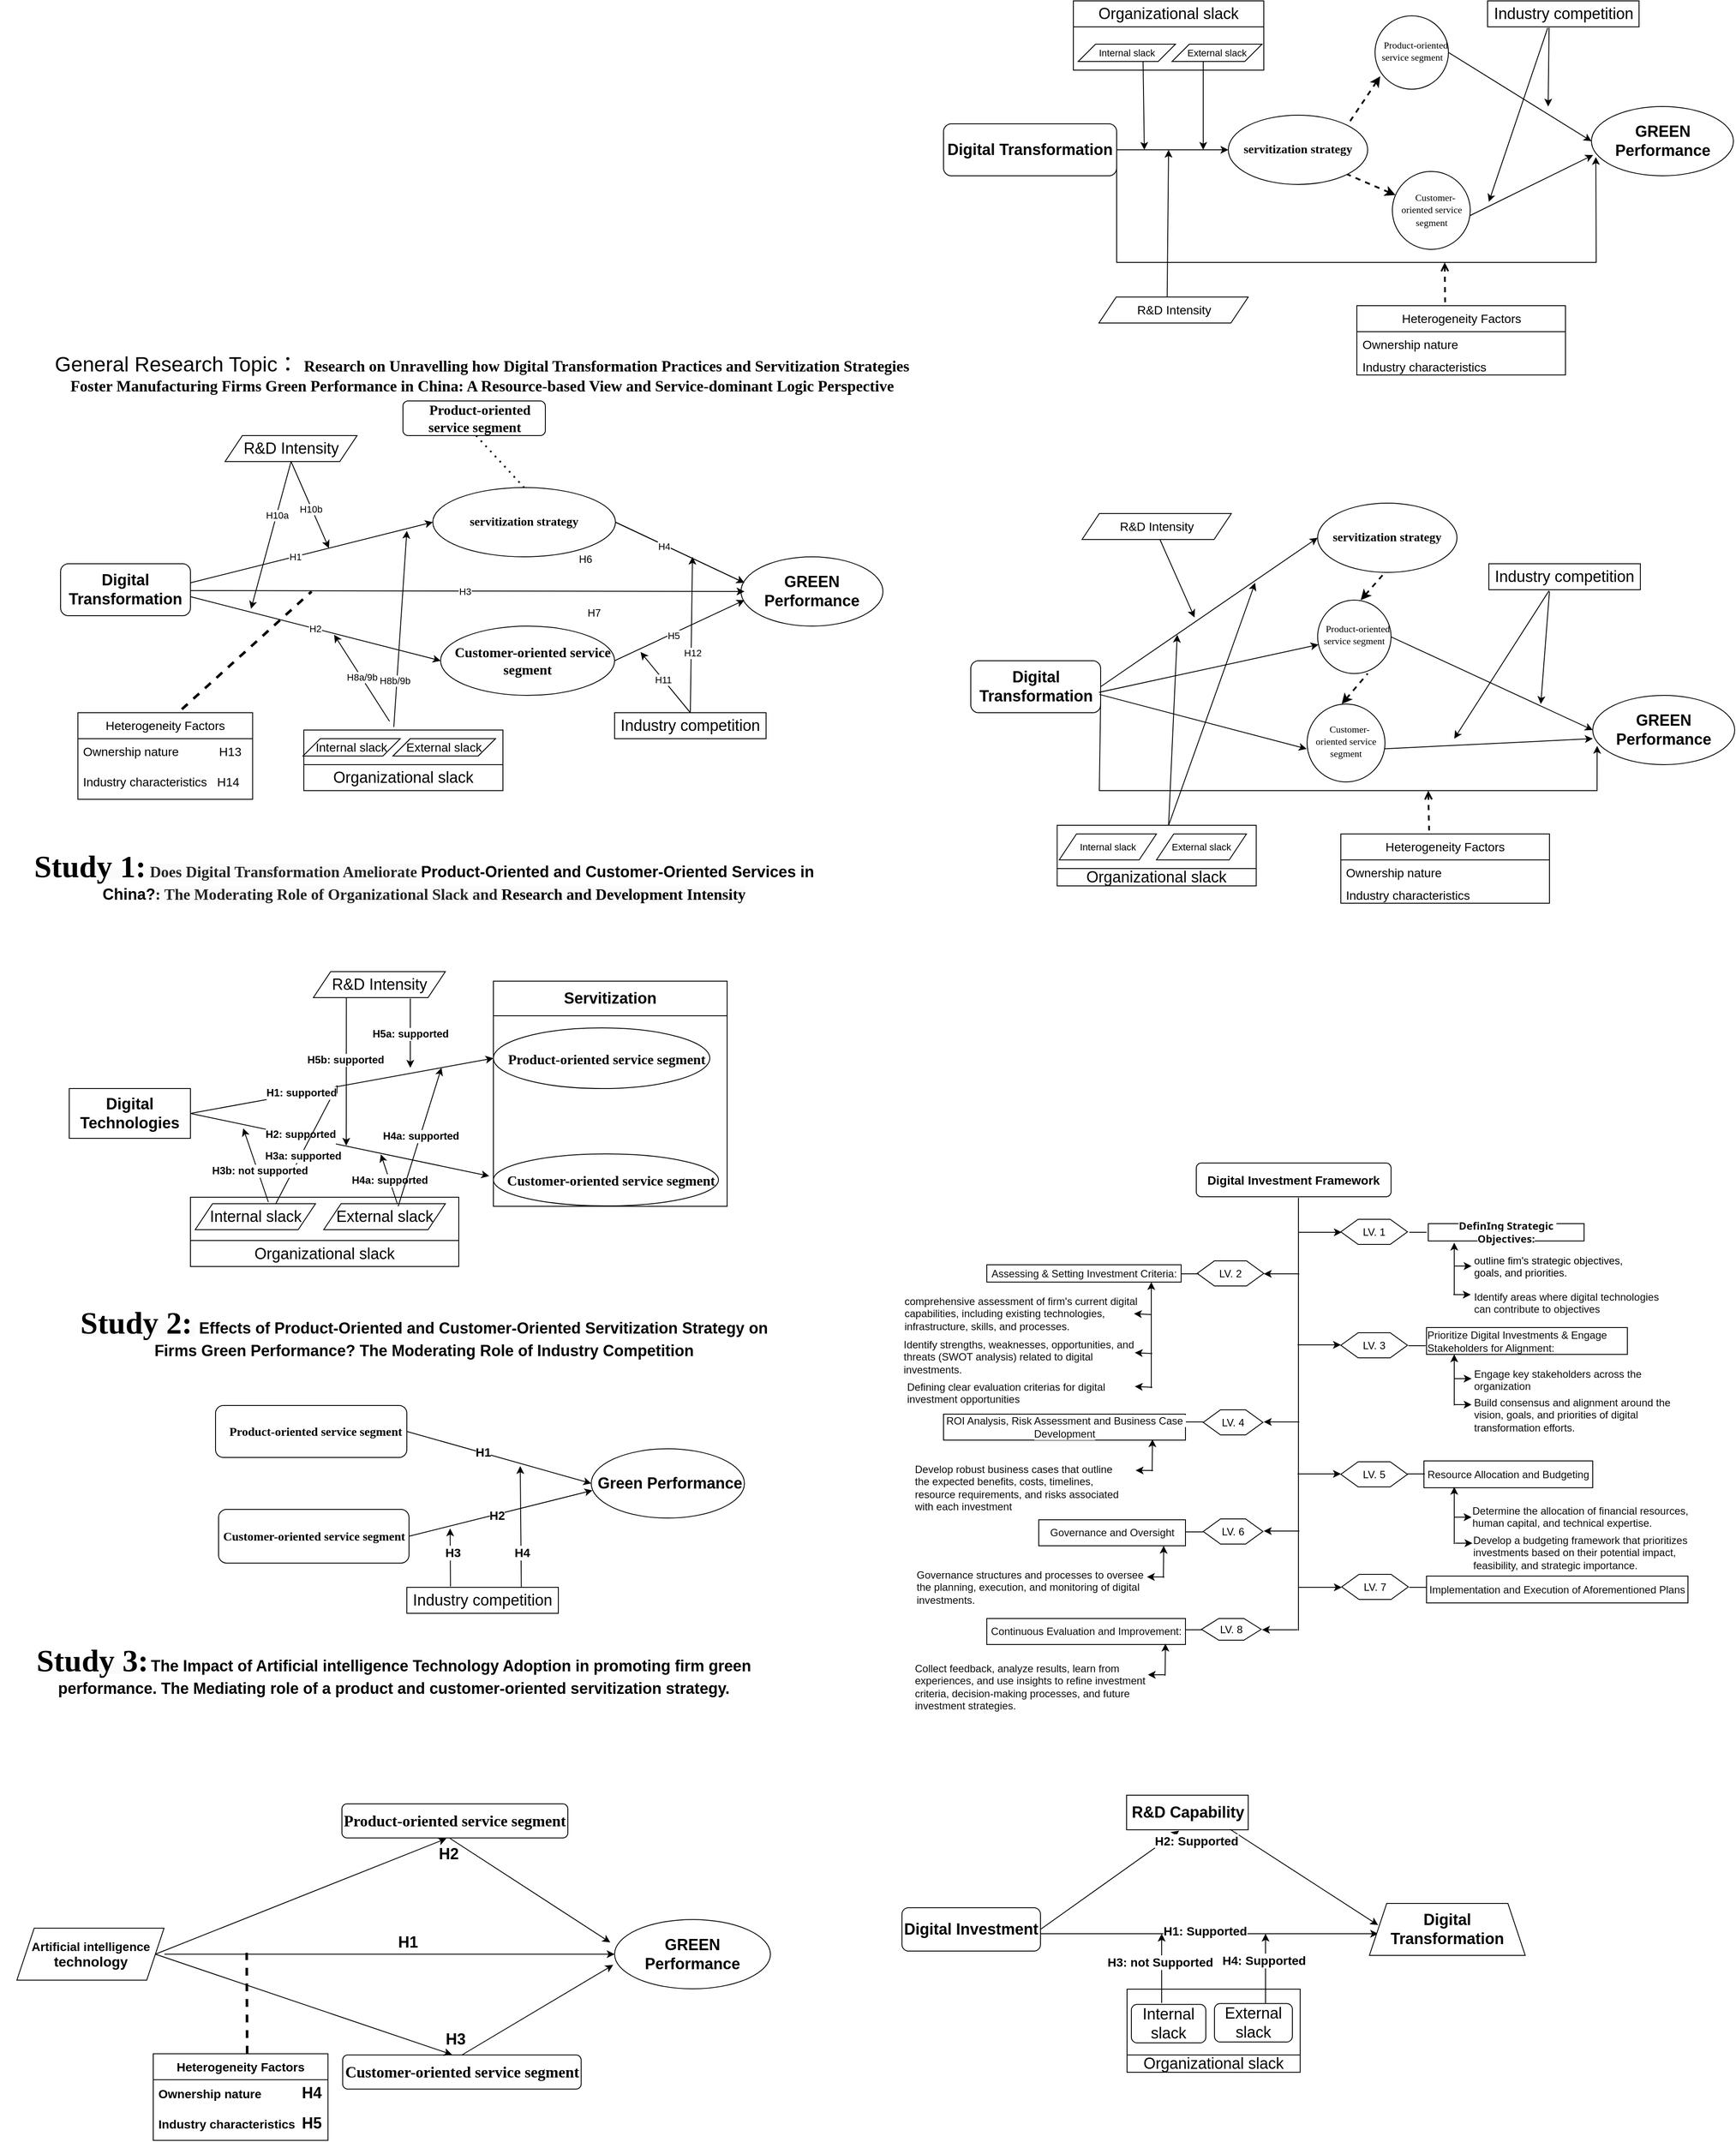 <mxfile version="26.0.6">
  <diagram name="Page-1" id="afQoHodcAvXpzbwKr9Sr">
    <mxGraphModel dx="984" dy="2825" grid="1" gridSize="10" guides="1" tooltips="1" connect="1" arrows="1" fold="1" page="1" pageScale="1" pageWidth="850" pageHeight="1100" math="0" shadow="0">
      <root>
        <mxCell id="0" />
        <mxCell id="1" parent="0" />
        <mxCell id="JQAZH1_SOIJlQqE_hVka-53" value="" style="endArrow=classic;html=1;rounded=0;entryX=-0.019;entryY=0.426;entryDx=0;entryDy=0;exitX=1;exitY=0.5;exitDx=0;exitDy=0;entryPerimeter=0;" parent="1" source="JQAZH1_SOIJlQqE_hVka-55" target="JQAZH1_SOIJlQqE_hVka-210" edge="1">
          <mxGeometry width="50" height="50" relative="1" as="geometry">
            <mxPoint x="215" y="231.5" as="sourcePoint" />
            <mxPoint x="661" y="-787.5" as="targetPoint" />
          </mxGeometry>
        </mxCell>
        <mxCell id="JQAZH1_SOIJlQqE_hVka-54" value="&lt;font style=&quot;font-size: 12px;&quot;&gt;&lt;b&gt;H2:&amp;nbsp;&lt;/b&gt;&lt;/font&gt;&lt;b style=&quot;font-size: 12px;&quot;&gt;supported&lt;/b&gt;&lt;div&gt;&lt;font style=&quot;font-size: 12px;&quot;&gt;&lt;b&gt;&lt;br&gt;&lt;/b&gt;&lt;/font&gt;&lt;/div&gt;" style="edgeLabel;html=1;align=center;verticalAlign=middle;resizable=0;points=[];" parent="JQAZH1_SOIJlQqE_hVka-53" vertex="1" connectable="0">
          <mxGeometry x="-0.268" y="1" relative="1" as="geometry">
            <mxPoint y="6" as="offset" />
          </mxGeometry>
        </mxCell>
        <mxCell id="JQAZH1_SOIJlQqE_hVka-55" value="&lt;b style=&quot;border-color: var(--border-color);&quot;&gt;&lt;font style=&quot;font-size: 18px;&quot;&gt;Digital Technologies&lt;/font&gt;&lt;/b&gt;" style="rounded=0;whiteSpace=wrap;html=1;" parent="1" vertex="1">
          <mxGeometry x="200" y="-816" width="140" height="57.5" as="geometry" />
        </mxCell>
        <mxCell id="JQAZH1_SOIJlQqE_hVka-56" value="" style="endArrow=classic;html=1;rounded=0;" parent="1" edge="1">
          <mxGeometry width="50" height="50" relative="1" as="geometry">
            <mxPoint x="437" y="-680" as="sourcePoint" />
            <mxPoint x="510" y="-820" as="targetPoint" />
          </mxGeometry>
        </mxCell>
        <mxCell id="JQAZH1_SOIJlQqE_hVka-57" value="&lt;font style=&quot;font-size: 12px;&quot;&gt;&lt;b&gt;H3a:&amp;nbsp;&lt;/b&gt;&lt;/font&gt;&lt;b style=&quot;font-size: 12px;&quot;&gt;supported&lt;/b&gt;" style="edgeLabel;html=1;align=center;verticalAlign=middle;resizable=0;points=[];" parent="JQAZH1_SOIJlQqE_hVka-56" vertex="1" connectable="0">
          <mxGeometry x="-0.16" y="-2" relative="1" as="geometry">
            <mxPoint as="offset" />
          </mxGeometry>
        </mxCell>
        <mxCell id="JQAZH1_SOIJlQqE_hVka-58" value="&lt;span style=&quot;font-size: 18px;&quot;&gt;R&amp;amp;D Intensity&lt;/span&gt;" style="shape=parallelogram;perimeter=parallelogramPerimeter;whiteSpace=wrap;html=1;fixedSize=1;" parent="1" vertex="1">
          <mxGeometry x="482" y="-951" width="152.5" height="30" as="geometry" />
        </mxCell>
        <mxCell id="JQAZH1_SOIJlQqE_hVka-59" value="" style="endArrow=classic;html=1;rounded=0;" parent="1" edge="1">
          <mxGeometry width="50" height="50" relative="1" as="geometry">
            <mxPoint x="580" y="-680" as="sourcePoint" />
            <mxPoint x="560" y="-740" as="targetPoint" />
          </mxGeometry>
        </mxCell>
        <mxCell id="JQAZH1_SOIJlQqE_hVka-60" value="&lt;b style=&quot;font-size: 12px;&quot;&gt;H4a:&amp;nbsp;&lt;/b&gt;&lt;b style=&quot;font-size: 12px;&quot;&gt;supported&lt;/b&gt;" style="edgeLabel;html=1;align=center;verticalAlign=middle;resizable=0;points=[];" parent="JQAZH1_SOIJlQqE_hVka-59" vertex="1" connectable="0">
          <mxGeometry x="0.018" relative="1" as="geometry">
            <mxPoint as="offset" />
          </mxGeometry>
        </mxCell>
        <mxCell id="JQAZH1_SOIJlQqE_hVka-61" value="&lt;font style=&quot;&quot;&gt;&lt;span style=&quot;border-color: var(--border-color); color: rgb(0, 0, 0); font-family: &amp;quot;Times New Roman&amp;quot;, serif; font-style: normal; font-variant-ligatures: normal; font-variant-caps: normal; letter-spacing: normal; orphans: 2; text-indent: 48px; text-transform: none; widows: 2; word-spacing: 0px; -webkit-text-stroke-width: 0px; background-color: rgb(251, 251, 251); text-decoration-thickness: initial; text-decoration-style: initial; text-decoration-color: initial;&quot;&gt;&lt;font style=&quot;font-weight: bold; font-size: 36px;&quot;&gt;Study 1:&lt;/font&gt;&lt;font style=&quot;font-size: 18px;&quot;&gt;&lt;b style=&quot;&quot;&gt;&amp;nbsp;&lt;/b&gt;&lt;/font&gt;&lt;/span&gt;&lt;font style=&quot;font-size: 18px;&quot;&gt;&lt;b&gt;&lt;font style=&quot;&quot;&gt;&lt;font style=&quot;&quot;&gt;&lt;font style=&quot;&quot;&gt;&lt;span style=&quot;border-color: var(--border-color); color: rgb(0, 0, 0); font-style: normal; font-variant-ligatures: normal; font-variant-caps: normal; letter-spacing: normal; orphans: 2; text-indent: 48px; text-transform: none; widows: 2; word-spacing: 0px; -webkit-text-stroke-width: 0px; background-color: rgb(251, 251, 251); text-decoration-thickness: initial; text-decoration-style: initial; text-decoration-color: initial;&quot;&gt;&lt;span lang=&quot;EN-US&quot; style=&quot;border-color: var(--border-color); color: rgb(37, 37, 37);&quot;&gt;&lt;font face=&quot;Times New Roman&quot;&gt;&lt;font style=&quot;&quot;&gt;Does &lt;/font&gt;D&lt;/font&gt;&lt;/span&gt;&lt;/span&gt;&lt;span style=&quot;border-color: var(--border-color); color: rgb(0, 0, 0); font-style: normal; font-variant-ligatures: normal; font-variant-caps: normal; letter-spacing: normal; orphans: 2; text-indent: 48px; text-transform: none; widows: 2; word-spacing: 0px; -webkit-text-stroke-width: 0px; background-color: rgb(251, 251, 251); text-decoration-thickness: initial; text-decoration-style: initial; text-decoration-color: initial;&quot;&gt;&lt;span style=&quot;border-color: var(--border-color); color: rgb(37, 37, 37);&quot;&gt;&lt;font face=&quot;NEVmRSyf6neYlMJpCC3F&quot;&gt;igital Transformation Ameliorate&lt;/font&gt;&lt;font face=&quot;Times New Roman, serif&quot;&gt;&amp;nbsp;&lt;/font&gt;&lt;/span&gt;&lt;/span&gt;&lt;/font&gt;&lt;/font&gt;&lt;/font&gt;Product-Oriented and Customer-Oriented Services in China?&lt;span style=&quot;border-color: var(--border-color); color: rgb(0, 0, 0); font-family: &amp;quot;Times New Roman&amp;quot;, serif; font-style: normal; font-variant-ligatures: normal; font-variant-caps: normal; letter-spacing: normal; orphans: 2; text-indent: 48px; text-transform: none; widows: 2; word-spacing: 0px; -webkit-text-stroke-width: 0px; background-color: rgb(251, 251, 251); text-decoration-thickness: initial; text-decoration-style: initial; text-decoration-color: initial;&quot;&gt;&lt;span style=&quot;border-color: var(--border-color); color: rgb(37, 37, 37);&quot;&gt;: The&lt;span&gt;&amp;nbsp;&lt;/span&gt;&lt;/span&gt;&lt;/span&gt;&lt;span style=&quot;border-color: var(--border-color); color: rgb(0, 0, 0); font-family: &amp;quot;Times New Roman&amp;quot;, serif; font-style: normal; font-variant-ligatures: normal; font-variant-caps: normal; letter-spacing: normal; orphans: 2; text-indent: 48px; text-transform: none; widows: 2; word-spacing: 0px; -webkit-text-stroke-width: 0px; background-color: rgb(251, 251, 251); text-decoration-thickness: initial; text-decoration-style: initial; text-decoration-color: initial;&quot;&gt;&lt;span lang=&quot;EN-US&quot; style=&quot;border-color: var(--border-color); color: rgb(37, 37, 37);&quot;&gt;M&lt;/span&gt;&lt;/span&gt;&lt;span style=&quot;border-color: var(--border-color); color: rgb(0, 0, 0); font-family: &amp;quot;Times New Roman&amp;quot;, serif; font-style: normal; font-variant-ligatures: normal; font-variant-caps: normal; letter-spacing: normal; orphans: 2; text-indent: 48px; text-transform: none; widows: 2; word-spacing: 0px; -webkit-text-stroke-width: 0px; background-color: rgb(251, 251, 251); text-decoration-thickness: initial; text-decoration-style: initial; text-decoration-color: initial;&quot;&gt;&lt;span style=&quot;border-color: var(--border-color); color: rgb(37, 37, 37);&quot;&gt;oderating&lt;span&gt;&amp;nbsp;&lt;/span&gt;&lt;/span&gt;&lt;/span&gt;&lt;span style=&quot;border-color: var(--border-color); color: rgb(0, 0, 0); font-family: &amp;quot;Times New Roman&amp;quot;, serif; font-style: normal; font-variant-ligatures: normal; font-variant-caps: normal; letter-spacing: normal; orphans: 2; text-indent: 48px; text-transform: none; widows: 2; word-spacing: 0px; -webkit-text-stroke-width: 0px; background-color: rgb(251, 251, 251); text-decoration-thickness: initial; text-decoration-style: initial; text-decoration-color: initial;&quot;&gt;&lt;span lang=&quot;EN-US&quot; style=&quot;border-color: var(--border-color); color: rgb(37, 37, 37);&quot;&gt;R&lt;/span&gt;&lt;/span&gt;&lt;span style=&quot;border-color: var(--border-color); color: rgb(0, 0, 0); font-family: &amp;quot;Times New Roman&amp;quot;, serif; font-style: normal; font-variant-ligatures: normal; font-variant-caps: normal; letter-spacing: normal; orphans: 2; text-indent: 48px; text-transform: none; widows: 2; word-spacing: 0px; -webkit-text-stroke-width: 0px; background-color: rgb(251, 251, 251); text-decoration-thickness: initial; text-decoration-style: initial; text-decoration-color: initial;&quot;&gt;&lt;span style=&quot;border-color: var(--border-color); color: rgb(37, 37, 37);&quot;&gt;ole of&lt;span&gt;&amp;nbsp;&lt;/span&gt;&lt;/span&gt;&lt;/span&gt;&lt;span style=&quot;border-color: var(--border-color); color: rgb(0, 0, 0); font-family: &amp;quot;Times New Roman&amp;quot;, serif; font-style: normal; font-variant-ligatures: normal; font-variant-caps: normal; letter-spacing: normal; orphans: 2; text-indent: 48px; text-transform: none; widows: 2; word-spacing: 0px; -webkit-text-stroke-width: 0px; background-color: rgb(251, 251, 251); text-decoration-thickness: initial; text-decoration-style: initial; text-decoration-color: initial;&quot;&gt;&lt;span lang=&quot;EN-US&quot; style=&quot;border-color: var(--border-color); color: rgb(37, 37, 37);&quot;&gt;O&lt;/span&gt;&lt;/span&gt;&lt;span style=&quot;border-color: var(--border-color); color: rgb(0, 0, 0); font-family: &amp;quot;Times New Roman&amp;quot;, serif; font-style: normal; font-variant-ligatures: normal; font-variant-caps: normal; letter-spacing: normal; orphans: 2; text-indent: 48px; text-transform: none; widows: 2; word-spacing: 0px; -webkit-text-stroke-width: 0px; background-color: rgb(251, 251, 251); text-decoration-thickness: initial; text-decoration-style: initial; text-decoration-color: initial;&quot;&gt;&lt;span style=&quot;border-color: var(--border-color); color: rgb(37, 37, 37);&quot;&gt;rganizational&lt;span&gt;&amp;nbsp;&lt;/span&gt;&lt;/span&gt;&lt;/span&gt;&lt;span style=&quot;border-color: var(--border-color); color: rgb(0, 0, 0); font-family: &amp;quot;Times New Roman&amp;quot;, serif; font-style: normal; font-variant-ligatures: normal; font-variant-caps: normal; letter-spacing: normal; orphans: 2; text-indent: 48px; text-transform: none; widows: 2; word-spacing: 0px; -webkit-text-stroke-width: 0px; background-color: rgb(251, 251, 251); text-decoration-thickness: initial; text-decoration-style: initial; text-decoration-color: initial;&quot;&gt;&lt;span lang=&quot;EN-US&quot; style=&quot;border-color: var(--border-color); color: rgb(37, 37, 37);&quot;&gt;S&lt;/span&gt;&lt;/span&gt;&lt;span style=&quot;border-color: var(--border-color); color: rgb(0, 0, 0); font-family: &amp;quot;Times New Roman&amp;quot;, serif; font-style: normal; font-variant-ligatures: normal; font-variant-caps: normal; letter-spacing: normal; orphans: 2; text-indent: 48px; text-transform: none; widows: 2; word-spacing: 0px; -webkit-text-stroke-width: 0px; background-color: rgb(251, 251, 251); text-decoration-thickness: initial; text-decoration-style: initial; text-decoration-color: initial;&quot;&gt;&lt;span style=&quot;border-color: var(--border-color); color: rgb(37, 37, 37);&quot;&gt;lack and&lt;span&gt;&amp;nbsp;&lt;/span&gt;&lt;/span&gt;&lt;/span&gt;&lt;span style=&quot;border-color: var(--border-color); color: rgb(0, 0, 0); font-family: &amp;quot;Times New Roman&amp;quot;, serif; font-style: normal; font-variant-ligatures: normal; font-variant-caps: normal; letter-spacing: normal; orphans: 2; text-indent: 48px; text-transform: none; widows: 2; word-spacing: 0px; -webkit-text-stroke-width: 0px; background-color: rgb(251, 251, 251); text-decoration-thickness: initial; text-decoration-style: initial; text-decoration-color: initial;&quot;&gt;Research and Development Intensity&lt;/span&gt;&lt;/b&gt;&lt;/font&gt;&lt;/font&gt;" style="text;whiteSpace=wrap;html=1;align=center;" parent="1" vertex="1">
          <mxGeometry x="139.5" y="-1100" width="940" height="70" as="geometry" />
        </mxCell>
        <mxCell id="JQAZH1_SOIJlQqE_hVka-62" value="&lt;p style=&quot;margin: 0px; font-variant-numeric: normal; font-variant-east-asian: normal; font-variant-alternates: normal; font-kerning: auto; font-optical-sizing: auto; font-feature-settings: normal; font-variation-settings: normal; font-variant-position: normal; font-stretch: normal; line-height: normal; font-family: &amp;quot;Times New Roman&amp;quot;; text-align: start;&quot; class=&quot;p1&quot;&gt;&lt;font style=&quot;font-size: 14px;&quot;&gt;&lt;b style=&quot;&quot;&gt;Customer-oriented service segment&lt;/b&gt;&lt;/font&gt;&lt;/p&gt;" style="rounded=1;whiteSpace=wrap;html=1;" parent="1" vertex="1">
          <mxGeometry x="372.5" y="-330" width="220" height="62" as="geometry" />
        </mxCell>
        <mxCell id="JQAZH1_SOIJlQqE_hVka-63" value="&lt;p style=&quot;margin: 0px; font-variant-numeric: normal; font-variant-east-asian: normal; font-variant-alternates: normal; font-kerning: auto; font-optical-sizing: auto; font-feature-settings: normal; font-variation-settings: normal; font-variant-position: normal; font-stretch: normal; line-height: normal; font-family: &amp;quot;Times New Roman&amp;quot;; text-align: start;&quot; class=&quot;p1&quot;&gt;&lt;font style=&quot;font-size: 14px;&quot;&gt;&lt;b&gt;&amp;nbsp; &amp;nbsp;Product-oriented service segment&lt;/b&gt;&lt;/font&gt;&lt;/p&gt;" style="rounded=1;whiteSpace=wrap;html=1;" parent="1" vertex="1">
          <mxGeometry x="369" y="-450" width="221" height="60" as="geometry" />
        </mxCell>
        <mxCell id="JQAZH1_SOIJlQqE_hVka-64" value="" style="endArrow=classic;html=1;rounded=0;entryX=0.008;entryY=0.601;entryDx=0;entryDy=0;exitX=1;exitY=0.5;exitDx=0;exitDy=0;entryPerimeter=0;" parent="1" source="JQAZH1_SOIJlQqE_hVka-62" target="JQAZH1_SOIJlQqE_hVka-72" edge="1">
          <mxGeometry width="50" height="50" relative="1" as="geometry">
            <mxPoint x="647.75" y="-224" as="sourcePoint" />
            <mxPoint x="800" y="-333.37" as="targetPoint" />
          </mxGeometry>
        </mxCell>
        <mxCell id="JQAZH1_SOIJlQqE_hVka-65" value="&lt;b style=&quot;&quot;&gt;&lt;font style=&quot;font-size: 14px;&quot;&gt;H2&lt;/font&gt;&lt;/b&gt;" style="edgeLabel;html=1;align=center;verticalAlign=middle;resizable=0;points=[];" parent="JQAZH1_SOIJlQqE_hVka-64" vertex="1" connectable="0">
          <mxGeometry x="-0.041" relative="1" as="geometry">
            <mxPoint y="1" as="offset" />
          </mxGeometry>
        </mxCell>
        <mxCell id="JQAZH1_SOIJlQqE_hVka-66" value="&lt;font style=&quot;&quot;&gt;&lt;span style=&quot;border-color: var(--border-color); color: rgb(0, 0, 0); font-family: &amp;quot;Times New Roman&amp;quot;, serif; font-style: normal; font-variant-ligatures: normal; font-variant-caps: normal; letter-spacing: normal; orphans: 2; text-indent: 48px; text-transform: none; widows: 2; word-spacing: 0px; -webkit-text-stroke-width: 0px; background-color: rgb(251, 251, 251); text-decoration-thickness: initial; text-decoration-style: initial; text-decoration-color: initial;&quot;&gt;&lt;font style=&quot;font-weight: bold; font-size: 36px;&quot;&gt;Study 2:&lt;/font&gt;&lt;font style=&quot;&quot;&gt;&amp;nbsp;&lt;/font&gt;&lt;/span&gt;&lt;/font&gt;&lt;b&gt;&lt;span style=&quot;font-size: 18px; border-color: var(--border-color);&quot;&gt;&amp;nbsp;Effects of&amp;nbsp;&lt;/span&gt;&lt;/b&gt;&lt;b style=&quot;font-size: 18px;&quot;&gt;Product-Oriented and Customer-Oriented Servitization Strategy on Firms Green&lt;/b&gt;&lt;b&gt;&lt;span style=&quot;background-color: initial; font-size: 18px; border-color: var(--border-color);&quot;&gt;&amp;nbsp;&lt;/span&gt;&lt;span style=&quot;font-size: 18px; border-color: var(--border-color);&quot;&gt;Performance? The Moderating Role of Industry Competition&lt;/span&gt;&lt;/b&gt;" style="text;whiteSpace=wrap;html=1;align=center;" parent="1" vertex="1">
          <mxGeometry x="200" y="-573" width="820" height="70" as="geometry" />
        </mxCell>
        <mxCell id="JQAZH1_SOIJlQqE_hVka-67" value="&lt;font style=&quot;&quot;&gt;&lt;span style=&quot;border-color: var(--border-color); color: rgb(0, 0, 0); font-family: &amp;quot;Times New Roman&amp;quot;, serif; font-style: normal; font-variant-ligatures: normal; font-variant-caps: normal; letter-spacing: normal; orphans: 2; text-indent: 48px; text-transform: none; widows: 2; word-spacing: 0px; -webkit-text-stroke-width: 0px; background-color: rgb(251, 251, 251); text-decoration-thickness: initial; text-decoration-style: initial; text-decoration-color: initial;&quot;&gt;&lt;font style=&quot;font-weight: bold; font-size: 36px;&quot;&gt;Study 3:&lt;/font&gt;&lt;font style=&quot;&quot;&gt;&amp;nbsp;&lt;/font&gt;&lt;/span&gt;&lt;/font&gt;&lt;span style=&quot;background-color: initial;&quot;&gt;&lt;font style=&quot;font-size: 18px;&quot;&gt;&lt;b&gt;The Impact of Artificial intelligence Technology Adoption in promoting firm green performance. The Mediating role of a product and customer-oriented servitization strategy.&lt;/b&gt;&lt;/font&gt;&lt;/span&gt;" style="text;whiteSpace=wrap;html=1;align=center;" parent="1" vertex="1">
          <mxGeometry x="120" y="-183" width="910" height="78" as="geometry" />
        </mxCell>
        <mxCell id="JQAZH1_SOIJlQqE_hVka-68" value="&lt;span style=&quot;text-indent: -18pt; background-color: initial;&quot;&gt;&lt;font style=&quot;font-size: 24px;&quot;&gt;General Research Topic：&amp;nbsp;&lt;/font&gt;&lt;/span&gt;&lt;span style=&quot;font-family: &amp;quot;Times New Roman&amp;quot;, serif; text-indent: 36pt; background-color: initial;&quot;&gt;&lt;b&gt;&lt;font style=&quot;font-size: 18px;&quot;&gt;Research on Unravelling how Digital Transformation Practices and Servitization Strategies Foster Manufacturing Firms Green Performance in China: A Resource-based View and Service-dominant Logic Perspective&lt;/font&gt;&lt;/b&gt;&lt;/span&gt;" style="text;whiteSpace=wrap;html=1;align=center;" parent="1" vertex="1">
          <mxGeometry x="161.37" y="-1673" width="1032.25" height="70" as="geometry" />
        </mxCell>
        <mxCell id="JQAZH1_SOIJlQqE_hVka-69" value="" style="endArrow=classic;html=1;rounded=0;entryX=0;entryY=0.5;entryDx=0;entryDy=0;exitX=1;exitY=0.5;exitDx=0;exitDy=0;" parent="1" source="JQAZH1_SOIJlQqE_hVka-55" target="JQAZH1_SOIJlQqE_hVka-209" edge="1">
          <mxGeometry width="50" height="50" relative="1" as="geometry">
            <mxPoint x="390" y="-777" as="sourcePoint" />
            <mxPoint x="675" y="-726" as="targetPoint" />
          </mxGeometry>
        </mxCell>
        <mxCell id="JQAZH1_SOIJlQqE_hVka-70" value="&lt;font style=&quot;font-size: 12px;&quot;&gt;&lt;b&gt;H1:&amp;nbsp;&lt;/b&gt;&lt;/font&gt;&lt;b style=&quot;font-size: 12px;&quot;&gt;supported&lt;/b&gt;" style="edgeLabel;html=1;align=center;verticalAlign=middle;resizable=0;points=[];" parent="JQAZH1_SOIJlQqE_hVka-69" vertex="1" connectable="0">
          <mxGeometry x="-0.268" y="1" relative="1" as="geometry">
            <mxPoint as="offset" />
          </mxGeometry>
        </mxCell>
        <mxCell id="JQAZH1_SOIJlQqE_hVka-71" value="&lt;span style=&quot;font-size: 18px;&quot;&gt;Internal slack&lt;/span&gt;" style="shape=parallelogram;perimeter=parallelogramPerimeter;whiteSpace=wrap;html=1;fixedSize=1;" parent="1" vertex="1">
          <mxGeometry x="345.5" y="-683" width="139" height="30" as="geometry" />
        </mxCell>
        <mxCell id="JQAZH1_SOIJlQqE_hVka-72" value="&lt;b style=&quot;font-size: 18px;&quot;&gt;&amp;nbsp;Green&amp;nbsp;&lt;/b&gt;&lt;b style=&quot;background-color: initial; font-size: 18px;&quot;&gt;Performance&lt;/b&gt;" style="ellipse;whiteSpace=wrap;html=1;" parent="1" vertex="1">
          <mxGeometry x="803" y="-400" width="177" height="80" as="geometry" />
        </mxCell>
        <mxCell id="JQAZH1_SOIJlQqE_hVka-73" value="" style="endArrow=classic;html=1;rounded=0;exitX=1;exitY=0.5;exitDx=0;exitDy=0;entryX=0;entryY=0.5;entryDx=0;entryDy=0;" parent="1" source="JQAZH1_SOIJlQqE_hVka-63" target="JQAZH1_SOIJlQqE_hVka-72" edge="1">
          <mxGeometry width="50" height="50" relative="1" as="geometry">
            <mxPoint x="545" y="-420" as="sourcePoint" />
            <mxPoint x="860" y="-300" as="targetPoint" />
          </mxGeometry>
        </mxCell>
        <mxCell id="JQAZH1_SOIJlQqE_hVka-74" value="&lt;font style=&quot;font-size: 14px;&quot;&gt;&lt;b style=&quot;&quot;&gt;H1&lt;/b&gt;&lt;/font&gt;" style="edgeLabel;html=1;align=center;verticalAlign=middle;resizable=0;points=[];" parent="JQAZH1_SOIJlQqE_hVka-73" vertex="1" connectable="0">
          <mxGeometry x="-0.181" y="1" relative="1" as="geometry">
            <mxPoint as="offset" />
          </mxGeometry>
        </mxCell>
        <mxCell id="JQAZH1_SOIJlQqE_hVka-75" value="" style="endArrow=classic;html=1;rounded=0;exitX=0.25;exitY=1;exitDx=0;exitDy=0;" parent="1" source="JQAZH1_SOIJlQqE_hVka-58" edge="1">
          <mxGeometry width="50" height="50" relative="1" as="geometry">
            <mxPoint x="520" y="-900" as="sourcePoint" />
            <mxPoint x="520" y="-750" as="targetPoint" />
          </mxGeometry>
        </mxCell>
        <mxCell id="JQAZH1_SOIJlQqE_hVka-76" value="&lt;font style=&quot;font-size: 12px;&quot;&gt;&lt;b&gt;H5b:&amp;nbsp;&lt;/b&gt;&lt;/font&gt;&lt;b style=&quot;font-size: 12px;&quot;&gt;supported&lt;/b&gt;" style="edgeLabel;html=1;align=center;verticalAlign=middle;resizable=0;points=[];" parent="JQAZH1_SOIJlQqE_hVka-75" vertex="1" connectable="0">
          <mxGeometry x="-0.16" y="-2" relative="1" as="geometry">
            <mxPoint x="1" as="offset" />
          </mxGeometry>
        </mxCell>
        <mxCell id="JQAZH1_SOIJlQqE_hVka-77" value="" style="endArrow=classic;html=1;rounded=0;" parent="1" edge="1">
          <mxGeometry width="50" height="50" relative="1" as="geometry">
            <mxPoint x="594" y="-920" as="sourcePoint" />
            <mxPoint x="594" y="-840" as="targetPoint" />
          </mxGeometry>
        </mxCell>
        <mxCell id="JQAZH1_SOIJlQqE_hVka-78" value="&lt;b style=&quot;font-size: 12px;&quot;&gt;H5a:&amp;nbsp;&lt;/b&gt;&lt;b style=&quot;font-size: 12px;&quot;&gt;supported&lt;/b&gt;" style="edgeLabel;html=1;align=center;verticalAlign=middle;resizable=0;points=[];" parent="JQAZH1_SOIJlQqE_hVka-77" vertex="1" connectable="0">
          <mxGeometry x="0.018" relative="1" as="geometry">
            <mxPoint as="offset" />
          </mxGeometry>
        </mxCell>
        <mxCell id="JQAZH1_SOIJlQqE_hVka-79" value="&lt;span style=&quot;font-size: 18px;&quot;&gt;External slack&lt;/span&gt;" style="shape=parallelogram;perimeter=parallelogramPerimeter;whiteSpace=wrap;html=1;fixedSize=1;" parent="1" vertex="1">
          <mxGeometry x="494" y="-683" width="140.5" height="30" as="geometry" />
        </mxCell>
        <mxCell id="JQAZH1_SOIJlQqE_hVka-80" value="" style="endArrow=classic;html=1;rounded=0;" parent="1" edge="1">
          <mxGeometry width="50" height="50" relative="1" as="geometry">
            <mxPoint x="580" y="-680" as="sourcePoint" />
            <mxPoint x="630" y="-840" as="targetPoint" />
          </mxGeometry>
        </mxCell>
        <mxCell id="JQAZH1_SOIJlQqE_hVka-81" value="&lt;b style=&quot;font-size: 12px;&quot;&gt;H4a:&amp;nbsp;&lt;/b&gt;&lt;b style=&quot;font-size: 12px;&quot;&gt;supported&lt;/b&gt;" style="edgeLabel;html=1;align=center;verticalAlign=middle;resizable=0;points=[];" parent="JQAZH1_SOIJlQqE_hVka-80" vertex="1" connectable="0">
          <mxGeometry x="0.018" relative="1" as="geometry">
            <mxPoint as="offset" />
          </mxGeometry>
        </mxCell>
        <mxCell id="JQAZH1_SOIJlQqE_hVka-82" value="" style="endArrow=classic;html=1;rounded=0;" parent="1" edge="1">
          <mxGeometry width="50" height="50" relative="1" as="geometry">
            <mxPoint x="430" y="-685" as="sourcePoint" />
            <mxPoint x="401" y="-770" as="targetPoint" />
          </mxGeometry>
        </mxCell>
        <mxCell id="JQAZH1_SOIJlQqE_hVka-83" value="&lt;font style=&quot;font-size: 12px;&quot;&gt;&lt;b&gt;H3b: not supported&lt;/b&gt;&lt;/font&gt;" style="edgeLabel;html=1;align=center;verticalAlign=middle;resizable=0;points=[];" parent="JQAZH1_SOIJlQqE_hVka-82" vertex="1" connectable="0">
          <mxGeometry x="-0.16" y="-2" relative="1" as="geometry">
            <mxPoint as="offset" />
          </mxGeometry>
        </mxCell>
        <mxCell id="JQAZH1_SOIJlQqE_hVka-84" value="&lt;span style=&quot;font-size: 18px;&quot;&gt;Organizational slack&lt;/span&gt;" style="swimlane;fontStyle=0;childLayout=stackLayout;horizontal=1;startSize=30;horizontalStack=0;resizeParent=1;resizeParentMax=0;resizeLast=0;collapsible=1;marginBottom=0;whiteSpace=wrap;html=1;direction=west;" parent="1" vertex="1">
          <mxGeometry x="340" y="-690.5" width="310" height="80" as="geometry" />
        </mxCell>
        <mxCell id="JQAZH1_SOIJlQqE_hVka-85" value="&lt;span style=&quot;font-size: 18px;&quot;&gt;Industry competition&lt;/span&gt;" style="whiteSpace=wrap;html=1;" parent="1" vertex="1">
          <mxGeometry x="590" y="-240" width="175" height="30" as="geometry" />
        </mxCell>
        <mxCell id="JQAZH1_SOIJlQqE_hVka-86" value="" style="endArrow=classic;html=1;rounded=0;exitX=0.288;exitY=-0.033;exitDx=0;exitDy=0;exitPerimeter=0;" parent="1" source="JQAZH1_SOIJlQqE_hVka-85" edge="1">
          <mxGeometry width="50" height="50" relative="1" as="geometry">
            <mxPoint x="590" y="-258" as="sourcePoint" />
            <mxPoint x="640" y="-308" as="targetPoint" />
          </mxGeometry>
        </mxCell>
        <mxCell id="JQAZH1_SOIJlQqE_hVka-87" value="&lt;b style=&quot;&quot;&gt;&lt;font style=&quot;font-size: 14px;&quot;&gt;H3&lt;/font&gt;&lt;/b&gt;" style="edgeLabel;html=1;align=center;verticalAlign=middle;resizable=0;points=[];" parent="JQAZH1_SOIJlQqE_hVka-86" vertex="1" connectable="0">
          <mxGeometry x="0.18" y="-3" relative="1" as="geometry">
            <mxPoint as="offset" />
          </mxGeometry>
        </mxCell>
        <mxCell id="JQAZH1_SOIJlQqE_hVka-88" value="" style="endArrow=classic;html=1;rounded=0;exitX=0.75;exitY=0;exitDx=0;exitDy=0;" parent="1" edge="1">
          <mxGeometry width="50" height="50" relative="1" as="geometry">
            <mxPoint x="722.25" y="-240" as="sourcePoint" />
            <mxPoint x="721" y="-380" as="targetPoint" />
          </mxGeometry>
        </mxCell>
        <mxCell id="JQAZH1_SOIJlQqE_hVka-89" value="&lt;b style=&quot;&quot;&gt;&lt;font style=&quot;font-size: 14px;&quot;&gt;H4&lt;/font&gt;&lt;/b&gt;" style="edgeLabel;html=1;align=center;verticalAlign=middle;resizable=0;points=[];" parent="JQAZH1_SOIJlQqE_hVka-88" vertex="1" connectable="0">
          <mxGeometry x="-0.421" y="-1" relative="1" as="geometry">
            <mxPoint as="offset" />
          </mxGeometry>
        </mxCell>
        <mxCell id="JQAZH1_SOIJlQqE_hVka-90" value="&lt;b style=&quot;border-color: var(--border-color);&quot;&gt;&lt;font style=&quot;font-size: 18px;&quot;&gt;Digital Investment&lt;/font&gt;&lt;/b&gt;" style="rounded=1;whiteSpace=wrap;html=1;" parent="1" vertex="1">
          <mxGeometry x="1162" y="130" width="160" height="50" as="geometry" />
        </mxCell>
        <mxCell id="JQAZH1_SOIJlQqE_hVka-91" value="&lt;font style=&quot;font-size: 18px;&quot;&gt;&lt;b style=&quot;&quot;&gt;R&amp;amp;D Capability&lt;/b&gt;&lt;/font&gt;" style="rounded=0;whiteSpace=wrap;html=1;" parent="1" vertex="1">
          <mxGeometry x="1421.5" width="140.5" height="40" as="geometry" />
        </mxCell>
        <mxCell id="JQAZH1_SOIJlQqE_hVka-92" value="" style="endArrow=classic;html=1;rounded=0;entryX=0.432;entryY=1.025;entryDx=0;entryDy=0;exitX=1;exitY=0.5;exitDx=0;exitDy=0;entryPerimeter=0;" parent="1" source="JQAZH1_SOIJlQqE_hVka-90" target="JQAZH1_SOIJlQqE_hVka-91" edge="1">
          <mxGeometry width="50" height="50" relative="1" as="geometry">
            <mxPoint x="1292" y="153.75" as="sourcePoint" />
            <mxPoint x="1422" y="10" as="targetPoint" />
          </mxGeometry>
        </mxCell>
        <mxCell id="JQAZH1_SOIJlQqE_hVka-93" value="" style="endArrow=classic;html=1;rounded=0;entryX=0;entryY=0.5;entryDx=0;entryDy=0;" parent="1" edge="1">
          <mxGeometry width="50" height="50" relative="1" as="geometry">
            <mxPoint x="1322" y="160" as="sourcePoint" />
            <mxPoint x="1712" y="160" as="targetPoint" />
          </mxGeometry>
        </mxCell>
        <mxCell id="JQAZH1_SOIJlQqE_hVka-94" value="&lt;b style=&quot;font-size: 14px;&quot;&gt;H1:&amp;nbsp;&lt;/b&gt;&lt;b style=&quot;font-size: 14px;&quot;&gt;Supported&lt;/b&gt;" style="edgeLabel;html=1;align=center;verticalAlign=middle;resizable=0;points=[];" parent="JQAZH1_SOIJlQqE_hVka-93" vertex="1" connectable="0">
          <mxGeometry x="-0.027" y="3" relative="1" as="geometry">
            <mxPoint as="offset" />
          </mxGeometry>
        </mxCell>
        <mxCell id="JQAZH1_SOIJlQqE_hVka-95" value="" style="endArrow=classic;html=1;rounded=0;exitX=0.824;exitY=0.046;exitDx=0;exitDy=0;exitPerimeter=0;" parent="1" source="JQAZH1_SOIJlQqE_hVka-161" edge="1">
          <mxGeometry width="50" height="50" relative="1" as="geometry">
            <mxPoint x="1577" y="13.75" as="sourcePoint" />
            <mxPoint x="1712" y="150" as="targetPoint" />
          </mxGeometry>
        </mxCell>
        <mxCell id="JQAZH1_SOIJlQqE_hVka-96" value="&lt;font style=&quot;font-size: 14px;&quot;&gt;&lt;b&gt;Digital Investment Framework&lt;/b&gt;&lt;/font&gt;" style="rounded=1;whiteSpace=wrap;html=1;" parent="1" vertex="1">
          <mxGeometry x="1502" y="-730" width="225" height="39" as="geometry" />
        </mxCell>
        <mxCell id="JQAZH1_SOIJlQqE_hVka-97" value="" style="endArrow=classic;html=1;rounded=0;" parent="1" edge="1">
          <mxGeometry width="50" height="50" relative="1" as="geometry">
            <mxPoint x="1620" y="-650" as="sourcePoint" />
            <mxPoint x="1670" y="-650" as="targetPoint" />
          </mxGeometry>
        </mxCell>
        <mxCell id="JQAZH1_SOIJlQqE_hVka-98" value="LV. 1" style="shape=hexagon;perimeter=hexagonPerimeter2;whiteSpace=wrap;html=1;fixedSize=1;" parent="1" vertex="1">
          <mxGeometry x="1669" y="-665" width="77" height="29" as="geometry" />
        </mxCell>
        <mxCell id="JQAZH1_SOIJlQqE_hVka-99" value="" style="endArrow=none;html=1;rounded=0;" parent="1" edge="1">
          <mxGeometry width="50" height="50" relative="1" as="geometry">
            <mxPoint x="1748" y="-650" as="sourcePoint" />
            <mxPoint x="1768" y="-650" as="targetPoint" />
          </mxGeometry>
        </mxCell>
        <mxCell id="JQAZH1_SOIJlQqE_hVka-100" value="&lt;span style=&quot;border: 0px solid rgb(227, 227, 227); box-sizing: border-box; --tw-border-spacing-x: 0; --tw-border-spacing-y: 0; --tw-translate-x: 0; --tw-translate-y: 0; --tw-rotate: 0; --tw-skew-x: 0; --tw-skew-y: 0; --tw-scale-x: 1; --tw-scale-y: 1; --tw-pan-x: ; --tw-pan-y: ; --tw-pinch-zoom: ; --tw-scroll-snap-strictness: proximity; --tw-gradient-from-position: ; --tw-gradient-via-position: ; --tw-gradient-to-position: ; --tw-ordinal: ; --tw-slashed-zero: ; --tw-numeric-figure: ; --tw-numeric-spacing: ; --tw-numeric-fraction: ; --tw-ring-inset: ; --tw-ring-offset-width: 0px; --tw-ring-offset-color: #fff; --tw-ring-color: rgba(69,89,164,.5); --tw-ring-offset-shadow: 0 0 transparent; --tw-ring-shadow: 0 0 transparent; --tw-shadow: 0 0 transparent; --tw-shadow-colored: 0 0 transparent; --tw-blur: ; --tw-brightness: ; --tw-contrast: ; --tw-grayscale: ; --tw-hue-rotate: ; --tw-invert: ; --tw-saturate: ; --tw-sepia: ; --tw-drop-shadow: ; --tw-backdrop-blur: ; --tw-backdrop-brightness: ; --tw-backdrop-contrast: ; --tw-backdrop-grayscale: ; --tw-backdrop-hue-rotate: ; --tw-backdrop-invert: ; --tw-backdrop-opacity: ; --tw-backdrop-saturate: ; --tw-backdrop-sepia: ; --tw-contain-size: ; --tw-contain-layout: ; --tw-contain-paint: ; --tw-contain-style: ; font-weight: 600; color: rgb(13, 13, 13); font-family: Söhne, ui-sans-serif, system-ui, -apple-system, &amp;quot;Segoe UI&amp;quot;, Roboto, Ubuntu, Cantarell, &amp;quot;Noto Sans&amp;quot;, sans-serif, &amp;quot;Helvetica Neue&amp;quot;, Arial, &amp;quot;Apple Color Emoji&amp;quot;, &amp;quot;Segoe UI Emoji&amp;quot;, &amp;quot;Segoe UI Symbol&amp;quot;, &amp;quot;Noto Color Emoji&amp;quot;; text-align: left; white-space-collapse: preserve; background-color: rgb(255, 255, 255);&quot;&gt;&lt;font style=&quot;font-size: 12px;&quot;&gt;DefinIng Strategic Objectives:&lt;/font&gt;&lt;/span&gt;" style="rounded=0;whiteSpace=wrap;html=1;" parent="1" vertex="1">
          <mxGeometry x="1770" y="-660" width="180" height="20" as="geometry" />
        </mxCell>
        <mxCell id="JQAZH1_SOIJlQqE_hVka-101" value="" style="endArrow=none;html=1;rounded=0;" parent="1" edge="1">
          <mxGeometry width="50" height="50" relative="1" as="geometry">
            <mxPoint x="1620" y="-190" as="sourcePoint" />
            <mxPoint x="1620" y="-690" as="targetPoint" />
          </mxGeometry>
        </mxCell>
        <mxCell id="JQAZH1_SOIJlQqE_hVka-102" value="" style="endArrow=classic;html=1;rounded=0;" parent="1" edge="1">
          <mxGeometry width="50" height="50" relative="1" as="geometry">
            <mxPoint x="1800" y="-578" as="sourcePoint" />
            <mxPoint x="1800" y="-638" as="targetPoint" />
          </mxGeometry>
        </mxCell>
        <mxCell id="JQAZH1_SOIJlQqE_hVka-103" value="" style="endArrow=classic;html=1;rounded=0;" parent="1" edge="1">
          <mxGeometry width="50" height="50" relative="1" as="geometry">
            <mxPoint x="1800" y="-611" as="sourcePoint" />
            <mxPoint x="1820" y="-611" as="targetPoint" />
          </mxGeometry>
        </mxCell>
        <mxCell id="JQAZH1_SOIJlQqE_hVka-104" value="outline fim&#39;s strategic objectives, goals, and priorities." style="text;whiteSpace=wrap;html=1;" parent="1" vertex="1">
          <mxGeometry x="1821" y="-631" width="176" height="18" as="geometry" />
        </mxCell>
        <mxCell id="JQAZH1_SOIJlQqE_hVka-105" value="" style="endArrow=classic;html=1;rounded=0;" parent="1" edge="1">
          <mxGeometry width="50" height="50" relative="1" as="geometry">
            <mxPoint x="1799" y="-578" as="sourcePoint" />
            <mxPoint x="1819" y="-578" as="targetPoint" />
          </mxGeometry>
        </mxCell>
        <mxCell id="JQAZH1_SOIJlQqE_hVka-106" value="&lt;span style=&quot;color: rgb(13, 13, 13); white-space-collapse: preserve; background-color: rgb(255, 255, 255);&quot;&gt;&lt;font face=&quot;Helvetica&quot; style=&quot;font-size: 12px;&quot;&gt;Identify areas where digital technologies can contribute to objectives&lt;/font&gt;&lt;/span&gt;" style="text;whiteSpace=wrap;html=1;" parent="1" vertex="1">
          <mxGeometry x="1821" y="-589" width="238" height="39" as="geometry" />
        </mxCell>
        <mxCell id="JQAZH1_SOIJlQqE_hVka-107" value="" style="endArrow=classic;html=1;rounded=0;" parent="1" edge="1">
          <mxGeometry width="50" height="50" relative="1" as="geometry">
            <mxPoint x="1621" y="-602" as="sourcePoint" />
            <mxPoint x="1580" y="-602" as="targetPoint" />
          </mxGeometry>
        </mxCell>
        <mxCell id="JQAZH1_SOIJlQqE_hVka-108" value="LV. 2" style="shape=hexagon;perimeter=hexagonPerimeter2;whiteSpace=wrap;html=1;fixedSize=1;" parent="1" vertex="1">
          <mxGeometry x="1503" y="-617" width="77" height="29" as="geometry" />
        </mxCell>
        <mxCell id="JQAZH1_SOIJlQqE_hVka-109" value="" style="endArrow=none;html=1;rounded=0;" parent="1" edge="1">
          <mxGeometry width="50" height="50" relative="1" as="geometry">
            <mxPoint x="1485" y="-602" as="sourcePoint" />
            <mxPoint x="1505" y="-602" as="targetPoint" />
          </mxGeometry>
        </mxCell>
        <mxCell id="JQAZH1_SOIJlQqE_hVka-110" value="&lt;span style=&quot;border: 0px solid rgb(227, 227, 227); box-sizing: border-box; --tw-border-spacing-x: 0; --tw-border-spacing-y: 0; --tw-translate-x: 0; --tw-translate-y: 0; --tw-rotate: 0; --tw-skew-x: 0; --tw-skew-y: 0; --tw-scale-x: 1; --tw-scale-y: 1; --tw-pan-x: ; --tw-pan-y: ; --tw-pinch-zoom: ; --tw-scroll-snap-strictness: proximity; --tw-gradient-from-position: ; --tw-gradient-via-position: ; --tw-gradient-to-position: ; --tw-ordinal: ; --tw-slashed-zero: ; --tw-numeric-figure: ; --tw-numeric-spacing: ; --tw-numeric-fraction: ; --tw-ring-inset: ; --tw-ring-offset-width: 0px; --tw-ring-offset-color: #fff; --tw-ring-color: rgba(69,89,164,.5); --tw-ring-offset-shadow: 0 0 transparent; --tw-ring-shadow: 0 0 transparent; --tw-shadow: 0 0 transparent; --tw-shadow-colored: 0 0 transparent; --tw-blur: ; --tw-brightness: ; --tw-contrast: ; --tw-grayscale: ; --tw-hue-rotate: ; --tw-invert: ; --tw-saturate: ; --tw-sepia: ; --tw-drop-shadow: ; --tw-backdrop-blur: ; --tw-backdrop-brightness: ; --tw-backdrop-contrast: ; --tw-backdrop-grayscale: ; --tw-backdrop-hue-rotate: ; --tw-backdrop-invert: ; --tw-backdrop-opacity: ; --tw-backdrop-saturate: ; --tw-backdrop-sepia: ; --tw-contain-size: ; --tw-contain-layout: ; --tw-contain-paint: ; --tw-contain-style: ; color: rgb(13, 13, 13); text-align: left; white-space-collapse: preserve; background-color: rgb(255, 255, 255);&quot;&gt;&lt;font style=&quot;font-size: 12px;&quot; face=&quot;Helvetica&quot;&gt;Assessing &amp;amp; Setting &lt;/font&gt;Investment Criteria&lt;font style=&quot;font-size: 12px;&quot; face=&quot;Helvetica&quot;&gt;:&lt;/font&gt;&lt;/span&gt;" style="rounded=0;whiteSpace=wrap;html=1;" parent="1" vertex="1">
          <mxGeometry x="1260" y="-612.5" width="224.5" height="20" as="geometry" />
        </mxCell>
        <mxCell id="JQAZH1_SOIJlQqE_hVka-111" value="" style="endArrow=classic;html=1;rounded=0;" parent="1" edge="1">
          <mxGeometry width="50" height="50" relative="1" as="geometry">
            <mxPoint x="1450" y="-470" as="sourcePoint" />
            <mxPoint x="1450" y="-592.5" as="targetPoint" />
          </mxGeometry>
        </mxCell>
        <mxCell id="JQAZH1_SOIJlQqE_hVka-112" value="" style="endArrow=classic;html=1;rounded=0;" parent="1" edge="1">
          <mxGeometry width="50" height="50" relative="1" as="geometry">
            <mxPoint x="1450" y="-555" as="sourcePoint" />
            <mxPoint x="1430" y="-556" as="targetPoint" />
            <Array as="points">
              <mxPoint x="1430" y="-556" />
            </Array>
          </mxGeometry>
        </mxCell>
        <mxCell id="JQAZH1_SOIJlQqE_hVka-113" value="&lt;span style=&quot;color: rgb(13, 13, 13); white-space-collapse: preserve; background-color: rgb(255, 255, 255);&quot;&gt;&lt;font style=&quot;font-size: 12px;&quot; face=&quot;Helvetica&quot;&gt;comprehensive assessment of firm&#39;s current digital capabilities, including existing technologies, infrastructure, skills, and processes.&lt;/font&gt;&lt;/span&gt;" style="text;whiteSpace=wrap;html=1;" parent="1" vertex="1">
          <mxGeometry x="1163" y="-584" width="273" height="44" as="geometry" />
        </mxCell>
        <mxCell id="JQAZH1_SOIJlQqE_hVka-114" value="" style="endArrow=classic;html=1;rounded=0;" parent="1" edge="1">
          <mxGeometry width="50" height="50" relative="1" as="geometry">
            <mxPoint x="1451" y="-471" as="sourcePoint" />
            <mxPoint x="1431" y="-472" as="targetPoint" />
            <Array as="points">
              <mxPoint x="1431" y="-472" />
            </Array>
          </mxGeometry>
        </mxCell>
        <mxCell id="JQAZH1_SOIJlQqE_hVka-115" value="&lt;span style=&quot;color: rgb(13, 13, 13); white-space-collapse: preserve; background-color: rgb(255, 255, 255);&quot;&gt;&lt;font style=&quot;font-size: 12px;&quot;&gt;Identify strengths, weaknesses, opportunities, and threats (SWOT analysis) related to digital investments.&lt;/font&gt;&lt;/span&gt;" style="text;whiteSpace=wrap;html=1;" parent="1" vertex="1">
          <mxGeometry x="1162" y="-534" width="272" height="47" as="geometry" />
        </mxCell>
        <mxCell id="JQAZH1_SOIJlQqE_hVka-116" value="" style="endArrow=classic;html=1;rounded=0;" parent="1" edge="1">
          <mxGeometry width="50" height="50" relative="1" as="geometry">
            <mxPoint x="1619" y="-520" as="sourcePoint" />
            <mxPoint x="1669" y="-520" as="targetPoint" />
          </mxGeometry>
        </mxCell>
        <mxCell id="JQAZH1_SOIJlQqE_hVka-117" value="LV. 3" style="shape=hexagon;perimeter=hexagonPerimeter2;whiteSpace=wrap;html=1;fixedSize=1;" parent="1" vertex="1">
          <mxGeometry x="1669" y="-534" width="77" height="29" as="geometry" />
        </mxCell>
        <mxCell id="JQAZH1_SOIJlQqE_hVka-118" value="" style="endArrow=none;html=1;rounded=0;" parent="1" edge="1">
          <mxGeometry width="50" height="50" relative="1" as="geometry">
            <mxPoint x="1747" y="-519" as="sourcePoint" />
            <mxPoint x="1767" y="-519" as="targetPoint" />
          </mxGeometry>
        </mxCell>
        <mxCell id="JQAZH1_SOIJlQqE_hVka-119" value="&lt;div style=&quot;text-align: left;&quot;&gt;&lt;span style=&quot;background-color: initial; white-space-collapse: preserve;&quot;&gt;&lt;font face=&quot;Helvetica&quot; color=&quot;#0d0d0d&quot;&gt;Prioritize Digital Investments &amp;amp; Engage Stakeholders for Alignment:&lt;/font&gt;&lt;/span&gt;&lt;/div&gt;" style="rounded=0;whiteSpace=wrap;html=1;" parent="1" vertex="1">
          <mxGeometry x="1768" y="-540" width="232" height="31" as="geometry" />
        </mxCell>
        <mxCell id="JQAZH1_SOIJlQqE_hVka-120" value="" style="endArrow=classic;html=1;rounded=0;" parent="1" edge="1">
          <mxGeometry width="50" height="50" relative="1" as="geometry">
            <mxPoint x="1800" y="-450" as="sourcePoint" />
            <mxPoint x="1800" y="-509" as="targetPoint" />
          </mxGeometry>
        </mxCell>
        <mxCell id="JQAZH1_SOIJlQqE_hVka-121" value="" style="endArrow=classic;html=1;rounded=0;" parent="1" edge="1">
          <mxGeometry width="50" height="50" relative="1" as="geometry">
            <mxPoint x="1800" y="-481" as="sourcePoint" />
            <mxPoint x="1820" y="-481" as="targetPoint" />
          </mxGeometry>
        </mxCell>
        <mxCell id="JQAZH1_SOIJlQqE_hVka-122" value="&lt;span style=&quot;color: rgb(13, 13, 13); white-space-collapse: preserve; background-color: rgb(255, 255, 255);&quot;&gt;&lt;font style=&quot;font-size: 12px;&quot;&gt;Engage key stakeholders across the organization&lt;/font&gt;&lt;/span&gt;" style="text;whiteSpace=wrap;html=1;" parent="1" vertex="1">
          <mxGeometry x="1821" y="-500" width="199" height="18" as="geometry" />
        </mxCell>
        <mxCell id="JQAZH1_SOIJlQqE_hVka-123" value="" style="endArrow=classic;html=1;rounded=0;" parent="1" edge="1">
          <mxGeometry width="50" height="50" relative="1" as="geometry">
            <mxPoint x="1621" y="-431" as="sourcePoint" />
            <mxPoint x="1580" y="-431" as="targetPoint" />
          </mxGeometry>
        </mxCell>
        <mxCell id="JQAZH1_SOIJlQqE_hVka-124" value="LV. 4" style="shape=hexagon;perimeter=hexagonPerimeter2;whiteSpace=wrap;html=1;fixedSize=1;" parent="1" vertex="1">
          <mxGeometry x="1510" y="-445" width="69" height="29" as="geometry" />
        </mxCell>
        <mxCell id="JQAZH1_SOIJlQqE_hVka-125" value="&lt;span style=&quot;color: rgb(13, 13, 13); text-align: left; white-space-collapse: preserve; background-color: rgb(255, 255, 255);&quot;&gt;ROI Analysis, &lt;/span&gt;&lt;span style=&quot;color: rgb(13, 13, 13); text-align: left; white-space-collapse: preserve; background-color: rgb(255, 255, 255);&quot;&gt;Risk Assessment and &lt;/span&gt;&lt;span style=&quot;color: rgb(13, 13, 13); text-align: left; white-space-collapse: preserve; background-color: rgb(255, 255, 255);&quot;&gt;Business Case Development&lt;/span&gt;" style="rounded=0;whiteSpace=wrap;html=1;" parent="1" vertex="1">
          <mxGeometry x="1210" y="-440" width="279.5" height="30" as="geometry" />
        </mxCell>
        <mxCell id="JQAZH1_SOIJlQqE_hVka-126" value="" style="endArrow=none;html=1;rounded=0;" parent="1" edge="1">
          <mxGeometry width="50" height="50" relative="1" as="geometry">
            <mxPoint x="1490" y="-431" as="sourcePoint" />
            <mxPoint x="1510" y="-431" as="targetPoint" />
          </mxGeometry>
        </mxCell>
        <mxCell id="JQAZH1_SOIJlQqE_hVka-127" value="" style="endArrow=classic;html=1;rounded=0;" parent="1" edge="1">
          <mxGeometry width="50" height="50" relative="1" as="geometry">
            <mxPoint x="1451" y="-510" as="sourcePoint" />
            <mxPoint x="1431" y="-511" as="targetPoint" />
            <Array as="points">
              <mxPoint x="1431" y="-511" />
            </Array>
          </mxGeometry>
        </mxCell>
        <mxCell id="JQAZH1_SOIJlQqE_hVka-128" value="&lt;span style=&quot;color: rgb(13, 13, 13); white-space-collapse: preserve; background-color: rgb(255, 255, 255);&quot;&gt;&lt;font style=&quot;font-size: 12px;&quot; face=&quot;Helvetica&quot;&gt;Defining clear evaluation criterias for digital investment opportunities&lt;/font&gt;&lt;/span&gt;" style="text;whiteSpace=wrap;html=1;" parent="1" vertex="1">
          <mxGeometry x="1166" y="-485" width="270" height="18" as="geometry" />
        </mxCell>
        <mxCell id="JQAZH1_SOIJlQqE_hVka-129" value="" style="endArrow=classic;html=1;rounded=0;" parent="1" edge="1">
          <mxGeometry width="50" height="50" relative="1" as="geometry">
            <mxPoint x="1800" y="-451" as="sourcePoint" />
            <mxPoint x="1820" y="-451" as="targetPoint" />
          </mxGeometry>
        </mxCell>
        <mxCell id="JQAZH1_SOIJlQqE_hVka-130" value="&lt;span style=&quot;color: rgb(13, 13, 13); white-space-collapse: preserve; background-color: rgb(255, 255, 255);&quot;&gt;&lt;font face=&quot;Helvetica&quot; style=&quot;font-size: 12px;&quot;&gt;Build consensus and alignment around the vision, goals, and priorities of digital transformation efforts.&lt;/font&gt;&lt;/span&gt;" style="text;whiteSpace=wrap;html=1;" parent="1" vertex="1">
          <mxGeometry x="1821" y="-467" width="229" height="18" as="geometry" />
        </mxCell>
        <mxCell id="JQAZH1_SOIJlQqE_hVka-131" value="" style="endArrow=classic;html=1;rounded=0;" parent="1" edge="1">
          <mxGeometry width="50" height="50" relative="1" as="geometry">
            <mxPoint x="1619" y="-371" as="sourcePoint" />
            <mxPoint x="1669" y="-371" as="targetPoint" />
          </mxGeometry>
        </mxCell>
        <mxCell id="JQAZH1_SOIJlQqE_hVka-132" value="LV. 5" style="shape=hexagon;perimeter=hexagonPerimeter2;whiteSpace=wrap;html=1;fixedSize=1;" parent="1" vertex="1">
          <mxGeometry x="1669" y="-385" width="77" height="29" as="geometry" />
        </mxCell>
        <mxCell id="JQAZH1_SOIJlQqE_hVka-133" value="&lt;div style=&quot;text-align: left;&quot;&gt;&lt;span style=&quot;border: 0px solid rgb(227, 227, 227); box-sizing: border-box; --tw-border-spacing-x: 0; --tw-border-spacing-y: 0; --tw-translate-x: 0; --tw-translate-y: 0; --tw-rotate: 0; --tw-skew-x: 0; --tw-skew-y: 0; --tw-scale-x: 1; --tw-scale-y: 1; --tw-pan-x: ; --tw-pan-y: ; --tw-pinch-zoom: ; --tw-scroll-snap-strictness: proximity; --tw-gradient-from-position: ; --tw-gradient-via-position: ; --tw-gradient-to-position: ; --tw-ordinal: ; --tw-slashed-zero: ; --tw-numeric-figure: ; --tw-numeric-spacing: ; --tw-numeric-fraction: ; --tw-ring-inset: ; --tw-ring-offset-width: 0px; --tw-ring-offset-color: #fff; --tw-ring-color: rgba(69,89,164,.5); --tw-ring-offset-shadow: 0 0 transparent; --tw-ring-shadow: 0 0 transparent; --tw-shadow: 0 0 transparent; --tw-shadow-colored: 0 0 transparent; --tw-blur: ; --tw-brightness: ; --tw-contrast: ; --tw-grayscale: ; --tw-hue-rotate: ; --tw-invert: ; --tw-saturate: ; --tw-sepia: ; --tw-drop-shadow: ; --tw-backdrop-blur: ; --tw-backdrop-brightness: ; --tw-backdrop-contrast: ; --tw-backdrop-grayscale: ; --tw-backdrop-hue-rotate: ; --tw-backdrop-invert: ; --tw-backdrop-opacity: ; --tw-backdrop-saturate: ; --tw-backdrop-sepia: ; --tw-contain-size: ; --tw-contain-layout: ; --tw-contain-paint: ; --tw-contain-style: ; color: rgb(13, 13, 13); white-space-collapse: preserve; background-color: rgb(255, 255, 255);&quot;&gt;&lt;font style=&quot;font-size: 12px;&quot; face=&quot;Helvetica&quot;&gt;Resource Allocation and Budgeting&lt;/font&gt;&lt;/span&gt;&lt;br&gt;&lt;/div&gt;" style="rounded=0;whiteSpace=wrap;html=1;" parent="1" vertex="1">
          <mxGeometry x="1765" y="-386" width="195" height="31" as="geometry" />
        </mxCell>
        <mxCell id="JQAZH1_SOIJlQqE_hVka-134" value="" style="endArrow=none;html=1;rounded=0;" parent="1" edge="1">
          <mxGeometry width="50" height="50" relative="1" as="geometry">
            <mxPoint x="1746" y="-371" as="sourcePoint" />
            <mxPoint x="1766" y="-371" as="targetPoint" />
          </mxGeometry>
        </mxCell>
        <mxCell id="JQAZH1_SOIJlQqE_hVka-135" value="&lt;span style=&quot;color: rgb(13, 13, 13); white-space-collapse: preserve; background-color: rgb(255, 255, 255);&quot;&gt;&lt;font face=&quot;Helvetica&quot; style=&quot;font-size: 12px;&quot;&gt;Determine the allocation of financial resources, human capital, and technical expertise.&lt;/font&gt;&lt;/span&gt;" style="text;whiteSpace=wrap;html=1;" parent="1" vertex="1">
          <mxGeometry x="1819" y="-342" width="261" height="18" as="geometry" />
        </mxCell>
        <mxCell id="JQAZH1_SOIJlQqE_hVka-136" value="" style="endArrow=classic;html=1;rounded=0;" parent="1" edge="1">
          <mxGeometry width="50" height="50" relative="1" as="geometry">
            <mxPoint x="1800" y="-290" as="sourcePoint" />
            <mxPoint x="1800" y="-356" as="targetPoint" />
          </mxGeometry>
        </mxCell>
        <mxCell id="JQAZH1_SOIJlQqE_hVka-137" value="" style="endArrow=classic;html=1;rounded=0;" parent="1" edge="1">
          <mxGeometry width="50" height="50" relative="1" as="geometry">
            <mxPoint x="1800" y="-321" as="sourcePoint" />
            <mxPoint x="1820" y="-321" as="targetPoint" />
          </mxGeometry>
        </mxCell>
        <mxCell id="JQAZH1_SOIJlQqE_hVka-138" value="" style="endArrow=classic;html=1;rounded=0;" parent="1" edge="1">
          <mxGeometry width="50" height="50" relative="1" as="geometry">
            <mxPoint x="1621" y="-305" as="sourcePoint" />
            <mxPoint x="1580" y="-305" as="targetPoint" />
          </mxGeometry>
        </mxCell>
        <mxCell id="JQAZH1_SOIJlQqE_hVka-139" value="LV. 6" style="shape=hexagon;perimeter=hexagonPerimeter2;whiteSpace=wrap;html=1;fixedSize=1;size=20;" parent="1" vertex="1">
          <mxGeometry x="1510" y="-319" width="69" height="29" as="geometry" />
        </mxCell>
        <mxCell id="JQAZH1_SOIJlQqE_hVka-140" value="" style="endArrow=classic;html=1;rounded=0;entryX=0.86;entryY=1.102;entryDx=0;entryDy=0;entryPerimeter=0;" parent="1" edge="1">
          <mxGeometry width="50" height="50" relative="1" as="geometry">
            <mxPoint x="1451" y="-374" as="sourcePoint" />
            <mxPoint x="1451.37" y="-410.94" as="targetPoint" />
          </mxGeometry>
        </mxCell>
        <mxCell id="JQAZH1_SOIJlQqE_hVka-141" value="" style="endArrow=classic;html=1;rounded=0;" parent="1" edge="1">
          <mxGeometry width="50" height="50" relative="1" as="geometry">
            <mxPoint x="1452" y="-375" as="sourcePoint" />
            <mxPoint x="1432" y="-375" as="targetPoint" />
          </mxGeometry>
        </mxCell>
        <mxCell id="JQAZH1_SOIJlQqE_hVka-142" value="&lt;span style=&quot;color: rgb(13, 13, 13); white-space-collapse: preserve; background-color: rgb(255, 255, 255);&quot;&gt;&lt;font style=&quot;font-size: 12px;&quot;&gt;Develop robust business cases that outline the expected benefits, costs, timelines, resource requirements, and risks associated with each investment&lt;/font&gt;&lt;/span&gt;" style="text;whiteSpace=wrap;html=1;" parent="1" vertex="1">
          <mxGeometry x="1175" y="-390" width="245" height="18" as="geometry" />
        </mxCell>
        <mxCell id="JQAZH1_SOIJlQqE_hVka-143" value="&lt;span style=&quot;color: rgb(13, 13, 13); white-space-collapse: preserve; background-color: rgb(255, 255, 255);&quot;&gt;&lt;font style=&quot;font-size: 12px;&quot;&gt;Develop a budgeting framework that prioritizes investments based on their potential impact, feasibility, and strategic importance.&lt;/font&gt;&lt;/span&gt;" style="text;whiteSpace=wrap;html=1;" parent="1" vertex="1">
          <mxGeometry x="1820" y="-308" width="261" height="18" as="geometry" />
        </mxCell>
        <mxCell id="JQAZH1_SOIJlQqE_hVka-144" value="" style="endArrow=classic;html=1;rounded=0;" parent="1" edge="1">
          <mxGeometry width="50" height="50" relative="1" as="geometry">
            <mxPoint x="1801" y="-291" as="sourcePoint" />
            <mxPoint x="1821" y="-291" as="targetPoint" />
          </mxGeometry>
        </mxCell>
        <mxCell id="JQAZH1_SOIJlQqE_hVka-145" value="" style="endArrow=none;html=1;rounded=0;" parent="1" edge="1">
          <mxGeometry width="50" height="50" relative="1" as="geometry">
            <mxPoint x="1490" y="-304" as="sourcePoint" />
            <mxPoint x="1510" y="-304" as="targetPoint" />
          </mxGeometry>
        </mxCell>
        <mxCell id="JQAZH1_SOIJlQqE_hVka-146" value="&lt;span style=&quot;border: 0px solid rgb(227, 227, 227); box-sizing: border-box; --tw-border-spacing-x: 0; --tw-border-spacing-y: 0; --tw-translate-x: 0; --tw-translate-y: 0; --tw-rotate: 0; --tw-skew-x: 0; --tw-skew-y: 0; --tw-scale-x: 1; --tw-scale-y: 1; --tw-pan-x: ; --tw-pan-y: ; --tw-pinch-zoom: ; --tw-scroll-snap-strictness: proximity; --tw-gradient-from-position: ; --tw-gradient-via-position: ; --tw-gradient-to-position: ; --tw-ordinal: ; --tw-slashed-zero: ; --tw-numeric-figure: ; --tw-numeric-spacing: ; --tw-numeric-fraction: ; --tw-ring-inset: ; --tw-ring-offset-width: 0px; --tw-ring-offset-color: #fff; --tw-ring-color: rgba(69,89,164,.5); --tw-ring-offset-shadow: 0 0 transparent; --tw-ring-shadow: 0 0 transparent; --tw-shadow: 0 0 transparent; --tw-shadow-colored: 0 0 transparent; --tw-blur: ; --tw-brightness: ; --tw-contrast: ; --tw-grayscale: ; --tw-hue-rotate: ; --tw-invert: ; --tw-saturate: ; --tw-sepia: ; --tw-drop-shadow: ; --tw-backdrop-blur: ; --tw-backdrop-brightness: ; --tw-backdrop-contrast: ; --tw-backdrop-grayscale: ; --tw-backdrop-hue-rotate: ; --tw-backdrop-invert: ; --tw-backdrop-opacity: ; --tw-backdrop-saturate: ; --tw-backdrop-sepia: ; --tw-contain-size: ; --tw-contain-layout: ; --tw-contain-paint: ; --tw-contain-style: ; color: rgb(13, 13, 13); text-align: left; white-space-collapse: preserve; background-color: rgb(255, 255, 255);&quot;&gt;&lt;font style=&quot;font-size: 12px;&quot;&gt;Governance and Oversight&lt;/font&gt;&lt;/span&gt;" style="rounded=0;whiteSpace=wrap;html=1;" parent="1" vertex="1">
          <mxGeometry x="1320" y="-318" width="169.5" height="30" as="geometry" />
        </mxCell>
        <mxCell id="JQAZH1_SOIJlQqE_hVka-147" value="&lt;span style=&quot;color: rgb(13, 13, 13); white-space-collapse: preserve; background-color: rgb(255, 255, 255);&quot;&gt;&lt;font style=&quot;font-size: 12px;&quot; face=&quot;Helvetica&quot;&gt;Governance structures and processes to oversee the planning, execution, and monitoring of digital investments.&lt;/font&gt;&lt;/span&gt;" style="text;whiteSpace=wrap;html=1;" parent="1" vertex="1">
          <mxGeometry x="1177" y="-268" width="279" height="18" as="geometry" />
        </mxCell>
        <mxCell id="JQAZH1_SOIJlQqE_hVka-148" value="" style="endArrow=classic;html=1;rounded=0;entryX=0.86;entryY=1.102;entryDx=0;entryDy=0;entryPerimeter=0;" parent="1" edge="1">
          <mxGeometry width="50" height="50" relative="1" as="geometry">
            <mxPoint x="1464" y="-251" as="sourcePoint" />
            <mxPoint x="1464.37" y="-287.94" as="targetPoint" />
          </mxGeometry>
        </mxCell>
        <mxCell id="JQAZH1_SOIJlQqE_hVka-149" value="" style="endArrow=classic;html=1;rounded=0;" parent="1" edge="1">
          <mxGeometry width="50" height="50" relative="1" as="geometry">
            <mxPoint x="1465" y="-252" as="sourcePoint" />
            <mxPoint x="1445" y="-252" as="targetPoint" />
          </mxGeometry>
        </mxCell>
        <mxCell id="JQAZH1_SOIJlQqE_hVka-150" value="" style="endArrow=classic;html=1;rounded=0;" parent="1" edge="1">
          <mxGeometry width="50" height="50" relative="1" as="geometry">
            <mxPoint x="1620" y="-240" as="sourcePoint" />
            <mxPoint x="1670" y="-240" as="targetPoint" />
          </mxGeometry>
        </mxCell>
        <mxCell id="JQAZH1_SOIJlQqE_hVka-151" value="LV. 7" style="shape=hexagon;perimeter=hexagonPerimeter2;whiteSpace=wrap;html=1;fixedSize=1;" parent="1" vertex="1">
          <mxGeometry x="1670" y="-255" width="77" height="29" as="geometry" />
        </mxCell>
        <mxCell id="JQAZH1_SOIJlQqE_hVka-152" value="" style="endArrow=none;html=1;rounded=0;" parent="1" edge="1">
          <mxGeometry width="50" height="50" relative="1" as="geometry">
            <mxPoint x="1748" y="-240" as="sourcePoint" />
            <mxPoint x="1768" y="-240" as="targetPoint" />
          </mxGeometry>
        </mxCell>
        <mxCell id="JQAZH1_SOIJlQqE_hVka-153" value="&lt;div style=&quot;text-align: left;&quot;&gt;&lt;span style=&quot;border: 0px solid rgb(227, 227, 227); box-sizing: border-box; --tw-border-spacing-x: 0; --tw-border-spacing-y: 0; --tw-translate-x: 0; --tw-translate-y: 0; --tw-rotate: 0; --tw-skew-x: 0; --tw-skew-y: 0; --tw-scale-x: 1; --tw-scale-y: 1; --tw-pan-x: ; --tw-pan-y: ; --tw-pinch-zoom: ; --tw-scroll-snap-strictness: proximity; --tw-gradient-from-position: ; --tw-gradient-via-position: ; --tw-gradient-to-position: ; --tw-ordinal: ; --tw-slashed-zero: ; --tw-numeric-figure: ; --tw-numeric-spacing: ; --tw-numeric-fraction: ; --tw-ring-inset: ; --tw-ring-offset-width: 0px; --tw-ring-offset-color: #fff; --tw-ring-color: rgba(69,89,164,.5); --tw-ring-offset-shadow: 0 0 transparent; --tw-ring-shadow: 0 0 transparent; --tw-shadow: 0 0 transparent; --tw-shadow-colored: 0 0 transparent; --tw-blur: ; --tw-brightness: ; --tw-contrast: ; --tw-grayscale: ; --tw-hue-rotate: ; --tw-invert: ; --tw-saturate: ; --tw-sepia: ; --tw-drop-shadow: ; --tw-backdrop-blur: ; --tw-backdrop-brightness: ; --tw-backdrop-contrast: ; --tw-backdrop-grayscale: ; --tw-backdrop-hue-rotate: ; --tw-backdrop-invert: ; --tw-backdrop-opacity: ; --tw-backdrop-saturate: ; --tw-backdrop-sepia: ; --tw-contain-size: ; --tw-contain-layout: ; --tw-contain-paint: ; --tw-contain-style: ; color: rgb(13, 13, 13); white-space-collapse: preserve; background-color: rgb(255, 255, 255);&quot;&gt;&lt;font style=&quot;font-size: 12px;&quot;&gt;Implementation and Execution of Aforementioned Plans&lt;/font&gt;&lt;/span&gt;&lt;br&gt;&lt;/div&gt;" style="rounded=0;whiteSpace=wrap;html=1;" parent="1" vertex="1">
          <mxGeometry x="1768" y="-253" width="302" height="31" as="geometry" />
        </mxCell>
        <mxCell id="JQAZH1_SOIJlQqE_hVka-154" value="" style="endArrow=classic;html=1;rounded=0;" parent="1" edge="1">
          <mxGeometry width="50" height="50" relative="1" as="geometry">
            <mxPoint x="1619" y="-191" as="sourcePoint" />
            <mxPoint x="1578" y="-191" as="targetPoint" />
          </mxGeometry>
        </mxCell>
        <mxCell id="JQAZH1_SOIJlQqE_hVka-155" value="LV. 8" style="shape=hexagon;perimeter=hexagonPerimeter2;whiteSpace=wrap;html=1;fixedSize=1;size=20;" parent="1" vertex="1">
          <mxGeometry x="1508" y="-204" width="69" height="25" as="geometry" />
        </mxCell>
        <mxCell id="JQAZH1_SOIJlQqE_hVka-156" value="" style="endArrow=none;html=1;rounded=0;" parent="1" edge="1">
          <mxGeometry width="50" height="50" relative="1" as="geometry">
            <mxPoint x="1489" y="-191" as="sourcePoint" />
            <mxPoint x="1509" y="-191" as="targetPoint" />
          </mxGeometry>
        </mxCell>
        <mxCell id="JQAZH1_SOIJlQqE_hVka-157" value="&lt;span style=&quot;border: 0px solid rgb(227, 227, 227); box-sizing: border-box; --tw-border-spacing-x: 0; --tw-border-spacing-y: 0; --tw-translate-x: 0; --tw-translate-y: 0; --tw-rotate: 0; --tw-skew-x: 0; --tw-skew-y: 0; --tw-scale-x: 1; --tw-scale-y: 1; --tw-pan-x: ; --tw-pan-y: ; --tw-pinch-zoom: ; --tw-scroll-snap-strictness: proximity; --tw-gradient-from-position: ; --tw-gradient-via-position: ; --tw-gradient-to-position: ; --tw-ordinal: ; --tw-slashed-zero: ; --tw-numeric-figure: ; --tw-numeric-spacing: ; --tw-numeric-fraction: ; --tw-ring-inset: ; --tw-ring-offset-width: 0px; --tw-ring-offset-color: #fff; --tw-ring-color: rgba(69,89,164,.5); --tw-ring-offset-shadow: 0 0 transparent; --tw-ring-shadow: 0 0 transparent; --tw-shadow: 0 0 transparent; --tw-shadow-colored: 0 0 transparent; --tw-blur: ; --tw-brightness: ; --tw-contrast: ; --tw-grayscale: ; --tw-hue-rotate: ; --tw-invert: ; --tw-saturate: ; --tw-sepia: ; --tw-drop-shadow: ; --tw-backdrop-blur: ; --tw-backdrop-brightness: ; --tw-backdrop-contrast: ; --tw-backdrop-grayscale: ; --tw-backdrop-hue-rotate: ; --tw-backdrop-invert: ; --tw-backdrop-opacity: ; --tw-backdrop-saturate: ; --tw-backdrop-sepia: ; --tw-contain-size: ; --tw-contain-layout: ; --tw-contain-paint: ; --tw-contain-style: ; color: rgb(13, 13, 13); text-align: left; white-space-collapse: preserve; background-color: rgb(255, 255, 255);&quot;&gt;&lt;font face=&quot;Helvetica&quot; style=&quot;font-size: 12px;&quot;&gt;Continuous Evaluation and Improvement:&lt;/font&gt;&lt;/span&gt;" style="rounded=0;whiteSpace=wrap;html=1;" parent="1" vertex="1">
          <mxGeometry x="1260" y="-204" width="229.5" height="30" as="geometry" />
        </mxCell>
        <mxCell id="JQAZH1_SOIJlQqE_hVka-158" value="" style="endArrow=classic;html=1;rounded=0;entryX=0.86;entryY=1.102;entryDx=0;entryDy=0;entryPerimeter=0;" parent="1" edge="1">
          <mxGeometry width="50" height="50" relative="1" as="geometry">
            <mxPoint x="1466" y="-138" as="sourcePoint" />
            <mxPoint x="1466.37" y="-174.94" as="targetPoint" />
          </mxGeometry>
        </mxCell>
        <mxCell id="JQAZH1_SOIJlQqE_hVka-159" value="" style="endArrow=classic;html=1;rounded=0;" parent="1" edge="1">
          <mxGeometry width="50" height="50" relative="1" as="geometry">
            <mxPoint x="1466" y="-139" as="sourcePoint" />
            <mxPoint x="1446" y="-139" as="targetPoint" />
          </mxGeometry>
        </mxCell>
        <mxCell id="JQAZH1_SOIJlQqE_hVka-160" value="&lt;span style=&quot;color: rgb(13, 13, 13); white-space-collapse: preserve; background-color: rgb(255, 255, 255);&quot;&gt;&lt;font style=&quot;font-size: 12px;&quot; face=&quot;Helvetica&quot;&gt;Collect feedback, analyze results, learn from experiences, and use insights to refine investment criteria, decision-making processes, and future investment strategies.&lt;/font&gt;&lt;/span&gt;" style="text;whiteSpace=wrap;html=1;" parent="1" vertex="1">
          <mxGeometry x="1175" y="-160" width="295" height="28" as="geometry" />
        </mxCell>
        <mxCell id="JQAZH1_SOIJlQqE_hVka-161" value="&lt;b style=&quot;background-color: rgb(255, 255, 255); font-size: 14px;&quot;&gt;H2: Supported&lt;/b&gt;" style="text;html=1;align=center;verticalAlign=middle;resizable=0;points=[];autosize=1;strokeColor=none;fillColor=none;" parent="1" vertex="1">
          <mxGeometry x="1442" y="38" width="120" height="30" as="geometry" />
        </mxCell>
        <mxCell id="JQAZH1_SOIJlQqE_hVka-162" value="&lt;span style=&quot;font-size: 18px; font-weight: 400;&quot;&gt;Organizational slack&lt;/span&gt;" style="swimlane;whiteSpace=wrap;html=1;direction=west;startSize=20;" parent="1" vertex="1">
          <mxGeometry x="1422" y="224" width="200" height="96" as="geometry" />
        </mxCell>
        <mxCell id="JQAZH1_SOIJlQqE_hVka-163" value="&lt;span style=&quot;font-size: 18px;&quot;&gt;Internal slack&lt;/span&gt;" style="rounded=1;whiteSpace=wrap;html=1;" parent="JQAZH1_SOIJlQqE_hVka-162" vertex="1">
          <mxGeometry x="5" y="17.62" width="86" height="44.38" as="geometry" />
        </mxCell>
        <mxCell id="JQAZH1_SOIJlQqE_hVka-164" value="&lt;span style=&quot;font-size: 18px;&quot;&gt;External slack&lt;/span&gt;" style="rounded=1;whiteSpace=wrap;html=1;" parent="JQAZH1_SOIJlQqE_hVka-162" vertex="1">
          <mxGeometry x="101" y="16.62" width="90" height="44.38" as="geometry" />
        </mxCell>
        <mxCell id="JQAZH1_SOIJlQqE_hVka-165" value="" style="endArrow=classic;html=1;rounded=0;" parent="1" edge="1">
          <mxGeometry width="50" height="50" relative="1" as="geometry">
            <mxPoint x="1582" y="240" as="sourcePoint" />
            <mxPoint x="1582" y="160" as="targetPoint" />
          </mxGeometry>
        </mxCell>
        <mxCell id="JQAZH1_SOIJlQqE_hVka-166" value="&lt;b style=&quot;font-size: 14px;&quot;&gt;H4:&amp;nbsp;&lt;/b&gt;&lt;b style=&quot;font-size: 14px;&quot;&gt;Supported&lt;/b&gt;" style="edgeLabel;html=1;align=center;verticalAlign=middle;resizable=0;points=[];" parent="JQAZH1_SOIJlQqE_hVka-165" vertex="1" connectable="0">
          <mxGeometry x="0.219" y="2" relative="1" as="geometry">
            <mxPoint as="offset" />
          </mxGeometry>
        </mxCell>
        <mxCell id="JQAZH1_SOIJlQqE_hVka-167" value="" style="endArrow=classic;html=1;rounded=0;" parent="1" edge="1">
          <mxGeometry width="50" height="50" relative="1" as="geometry">
            <mxPoint x="1462" y="240" as="sourcePoint" />
            <mxPoint x="1462" y="160" as="targetPoint" />
          </mxGeometry>
        </mxCell>
        <mxCell id="JQAZH1_SOIJlQqE_hVka-168" value="&lt;b style=&quot;font-size: 14px;&quot;&gt;H3: not Supported&lt;/b&gt;" style="edgeLabel;html=1;align=center;verticalAlign=middle;resizable=0;points=[];" parent="JQAZH1_SOIJlQqE_hVka-167" vertex="1" connectable="0">
          <mxGeometry x="0.172" y="2" relative="1" as="geometry">
            <mxPoint as="offset" />
          </mxGeometry>
        </mxCell>
        <mxCell id="JQAZH1_SOIJlQqE_hVka-169" value="&lt;b style=&quot;border-color: var(--border-color);&quot;&gt;&lt;font style=&quot;font-size: 18px;&quot;&gt;Digital Transformation&lt;/font&gt;&lt;/b&gt;" style="shape=trapezoid;perimeter=trapezoidPerimeter;whiteSpace=wrap;html=1;fixedSize=1;" parent="1" vertex="1">
          <mxGeometry x="1702" y="125" width="180" height="60" as="geometry" />
        </mxCell>
        <mxCell id="JQAZH1_SOIJlQqE_hVka-170" value="" style="endArrow=classic;html=1;rounded=0;exitX=0.5;exitY=0;exitDx=0;exitDy=0;entryX=-0.009;entryY=0.655;entryDx=0;entryDy=0;entryPerimeter=0;" parent="1" source="JQAZH1_SOIJlQqE_hVka-171" target="JQAZH1_SOIJlQqE_hVka-174" edge="1">
          <mxGeometry width="50" height="50" relative="1" as="geometry">
            <mxPoint x="576.5" y="288.62" as="sourcePoint" />
            <mxPoint x="820" y="190" as="targetPoint" />
          </mxGeometry>
        </mxCell>
        <mxCell id="JQAZH1_SOIJlQqE_hVka-171" value="&lt;p style=&quot;margin: 0px; font-variant-numeric: normal; font-variant-east-asian: normal; font-variant-alternates: normal; font-kerning: auto; font-optical-sizing: auto; font-feature-settings: normal; font-variation-settings: normal; font-variant-position: normal; font-stretch: normal; line-height: normal; font-family: &amp;quot;Times New Roman&amp;quot;; text-align: start;&quot; class=&quot;p1&quot;&gt;&lt;b style=&quot;font-size: 18px;&quot;&gt;Customer-oriented service segment&lt;/b&gt;&lt;br&gt;&lt;/p&gt;" style="rounded=1;whiteSpace=wrap;html=1;" parent="1" vertex="1">
          <mxGeometry x="515.87" y="300" width="275.5" height="39.38" as="geometry" />
        </mxCell>
        <mxCell id="JQAZH1_SOIJlQqE_hVka-172" value="" style="endArrow=classic;html=1;rounded=0;exitX=1;exitY=0.5;exitDx=0;exitDy=0;entryX=0.458;entryY=-0.012;entryDx=0;entryDy=0;entryPerimeter=0;" parent="1" source="JQAZH1_SOIJlQqE_hVka-211" target="JQAZH1_SOIJlQqE_hVka-171" edge="1">
          <mxGeometry width="50" height="50" relative="1" as="geometry">
            <mxPoint x="310" y="195.495" as="sourcePoint" />
            <mxPoint x="495" y="280.62" as="targetPoint" />
          </mxGeometry>
        </mxCell>
        <mxCell id="JQAZH1_SOIJlQqE_hVka-173" value="" style="endArrow=classic;html=1;rounded=0;entryX=0;entryY=0.5;entryDx=0;entryDy=0;exitX=1;exitY=0.5;exitDx=0;exitDy=0;" parent="1" target="JQAZH1_SOIJlQqE_hVka-174" edge="1">
          <mxGeometry width="50" height="50" relative="1" as="geometry">
            <mxPoint x="310" y="183.62" as="sourcePoint" />
            <mxPoint x="774.5" y="177.49" as="targetPoint" />
          </mxGeometry>
        </mxCell>
        <mxCell id="JQAZH1_SOIJlQqE_hVka-174" value="&lt;b style=&quot;background-color: initial; font-size: 18px;&quot;&gt;GREEN Performance&lt;/b&gt;" style="ellipse;whiteSpace=wrap;html=1;" parent="1" vertex="1">
          <mxGeometry x="830" y="143.62" width="180" height="80" as="geometry" />
        </mxCell>
        <mxCell id="JQAZH1_SOIJlQqE_hVka-175" value="&lt;div&gt;&lt;b style=&quot;border-color: var(--border-color);&quot;&gt;&lt;font style=&quot;&quot;&gt;&lt;b style=&quot;font-size: 14px; font-family: &amp;quot;Times New Roman&amp;quot;; text-align: start;&quot;&gt;servitization strategy&lt;/b&gt;&lt;/font&gt;&lt;/b&gt;&lt;/div&gt;" style="ellipse;whiteSpace=wrap;html=1;" parent="1" vertex="1">
          <mxGeometry x="620" y="-1510" width="211" height="80" as="geometry" />
        </mxCell>
        <mxCell id="JQAZH1_SOIJlQqE_hVka-176" value="&lt;div&gt;&lt;b style=&quot;border-color: var(--border-color);&quot;&gt;&lt;font style=&quot;&quot;&gt;&lt;div style=&quot;font-weight: 400;&quot;&gt;&lt;b style=&quot;border-color: var(--border-color);&quot;&gt;&lt;font face=&quot;Times New Roman&quot; size=&quot;3&quot;&gt;&lt;b style=&quot;text-align: start;&quot;&gt;&lt;br class=&quot;Apple-interchange-newline&quot;&gt;&amp;nbsp; &amp;nbsp;Customer-oriented service segment&lt;/b&gt;&lt;br&gt;&lt;/font&gt;&lt;/b&gt;&lt;/div&gt;&lt;div style=&quot;font-weight: 400;&quot;&gt;&lt;b style=&quot;border-color: var(--border-color);&quot;&gt;&lt;b style=&quot;font-family: &amp;quot;Times New Roman&amp;quot;; text-align: start;&quot;&gt;&lt;font size=&quot;3&quot;&gt;&amp;nbsp; &amp;nbsp;&lt;/font&gt;&lt;/b&gt;&lt;/b&gt;&lt;/div&gt;&lt;/font&gt;&lt;/b&gt;&lt;/div&gt;" style="ellipse;whiteSpace=wrap;html=1;" parent="1" vertex="1">
          <mxGeometry x="629" y="-1350" width="201" height="80" as="geometry" />
        </mxCell>
        <mxCell id="JQAZH1_SOIJlQqE_hVka-177" value="" style="endArrow=classic;html=1;rounded=0;entryX=0;entryY=0.5;entryDx=0;entryDy=0;" parent="1" target="JQAZH1_SOIJlQqE_hVka-175" edge="1">
          <mxGeometry width="50" height="50" relative="1" as="geometry">
            <mxPoint x="340" y="-1400" as="sourcePoint" />
            <mxPoint x="471.37" y="-1470" as="targetPoint" />
          </mxGeometry>
        </mxCell>
        <mxCell id="tofMQMTVQmzVNu07NBSE-7" value="H1" style="edgeLabel;html=1;align=center;verticalAlign=middle;resizable=0;points=[];" parent="JQAZH1_SOIJlQqE_hVka-177" vertex="1" connectable="0">
          <mxGeometry x="-0.136" relative="1" as="geometry">
            <mxPoint as="offset" />
          </mxGeometry>
        </mxCell>
        <mxCell id="JQAZH1_SOIJlQqE_hVka-178" value="H2" style="endArrow=classic;html=1;rounded=0;entryX=0;entryY=0.5;entryDx=0;entryDy=0;" parent="1" target="JQAZH1_SOIJlQqE_hVka-176" edge="1">
          <mxGeometry width="50" height="50" relative="1" as="geometry">
            <mxPoint x="340" y="-1384" as="sourcePoint" />
            <mxPoint x="391.37" y="-1440" as="targetPoint" />
          </mxGeometry>
        </mxCell>
        <mxCell id="JQAZH1_SOIJlQqE_hVka-179" value="&lt;b style=&quot;background-color: initial; font-size: 18px;&quot;&gt;GREEN Performance&lt;/b&gt;" style="ellipse;whiteSpace=wrap;html=1;" parent="1" vertex="1">
          <mxGeometry x="976" y="-1430" width="164" height="80" as="geometry" />
        </mxCell>
        <mxCell id="JQAZH1_SOIJlQqE_hVka-180" value="" style="endArrow=classic;html=1;rounded=0;exitX=1;exitY=0.5;exitDx=0;exitDy=0;" parent="1" source="JQAZH1_SOIJlQqE_hVka-175" edge="1">
          <mxGeometry width="50" height="50" relative="1" as="geometry">
            <mxPoint x="791.37" y="-1380" as="sourcePoint" />
            <mxPoint x="980" y="-1400" as="targetPoint" />
          </mxGeometry>
        </mxCell>
        <mxCell id="tofMQMTVQmzVNu07NBSE-9" value="H4" style="edgeLabel;html=1;align=center;verticalAlign=middle;resizable=0;points=[];" parent="JQAZH1_SOIJlQqE_hVka-180" vertex="1" connectable="0">
          <mxGeometry x="-0.245" y="-1" relative="1" as="geometry">
            <mxPoint as="offset" />
          </mxGeometry>
        </mxCell>
        <mxCell id="JQAZH1_SOIJlQqE_hVka-181" value="" style="endArrow=classic;html=1;rounded=0;exitX=1;exitY=0.5;exitDx=0;exitDy=0;" parent="1" source="JQAZH1_SOIJlQqE_hVka-176" edge="1">
          <mxGeometry width="50" height="50" relative="1" as="geometry">
            <mxPoint x="791.37" y="-1380" as="sourcePoint" />
            <mxPoint x="980" y="-1380" as="targetPoint" />
          </mxGeometry>
        </mxCell>
        <mxCell id="tofMQMTVQmzVNu07NBSE-10" value="H5" style="edgeLabel;html=1;align=center;verticalAlign=middle;resizable=0;points=[];" parent="JQAZH1_SOIJlQqE_hVka-181" vertex="1" connectable="0">
          <mxGeometry x="-0.112" y="-2" relative="1" as="geometry">
            <mxPoint as="offset" />
          </mxGeometry>
        </mxCell>
        <mxCell id="JQAZH1_SOIJlQqE_hVka-182" value="" style="endArrow=classic;html=1;rounded=0;" parent="1" edge="1">
          <mxGeometry width="50" height="50" relative="1" as="geometry">
            <mxPoint x="340" y="-1391" as="sourcePoint" />
            <mxPoint x="980" y="-1390" as="targetPoint" />
          </mxGeometry>
        </mxCell>
        <mxCell id="tofMQMTVQmzVNu07NBSE-8" value="H3" style="edgeLabel;html=1;align=center;verticalAlign=middle;resizable=0;points=[];" parent="JQAZH1_SOIJlQqE_hVka-182" vertex="1" connectable="0">
          <mxGeometry x="-0.009" relative="1" as="geometry">
            <mxPoint as="offset" />
          </mxGeometry>
        </mxCell>
        <mxCell id="JQAZH1_SOIJlQqE_hVka-183" value="&lt;span style=&quot;font-size: 18px;&quot;&gt;R&amp;amp;D Intensity&lt;/span&gt;" style="shape=parallelogram;perimeter=parallelogramPerimeter;whiteSpace=wrap;html=1;fixedSize=1;" parent="1" vertex="1">
          <mxGeometry x="380" y="-1570" width="152.5" height="30" as="geometry" />
        </mxCell>
        <mxCell id="JQAZH1_SOIJlQqE_hVka-184" value="" style="endArrow=classic;html=1;rounded=0;exitX=0.5;exitY=1;exitDx=0;exitDy=0;" parent="1" source="JQAZH1_SOIJlQqE_hVka-183" edge="1">
          <mxGeometry width="50" height="50" relative="1" as="geometry">
            <mxPoint x="484.5" y="-1500" as="sourcePoint" />
            <mxPoint x="410" y="-1370" as="targetPoint" />
          </mxGeometry>
        </mxCell>
        <mxCell id="tofMQMTVQmzVNu07NBSE-16" value="H10a" style="edgeLabel;html=1;align=center;verticalAlign=middle;resizable=0;points=[];" parent="JQAZH1_SOIJlQqE_hVka-184" vertex="1" connectable="0">
          <mxGeometry x="-0.269" relative="1" as="geometry">
            <mxPoint as="offset" />
          </mxGeometry>
        </mxCell>
        <mxCell id="JQAZH1_SOIJlQqE_hVka-185" value="" style="endArrow=classic;html=1;rounded=0;exitX=0.5;exitY=1;exitDx=0;exitDy=0;" parent="1" source="JQAZH1_SOIJlQqE_hVka-183" edge="1">
          <mxGeometry width="50" height="50" relative="1" as="geometry">
            <mxPoint x="471.37" y="-1550" as="sourcePoint" />
            <mxPoint x="500" y="-1440" as="targetPoint" />
          </mxGeometry>
        </mxCell>
        <mxCell id="tofMQMTVQmzVNu07NBSE-17" value="H10b" style="edgeLabel;html=1;align=center;verticalAlign=middle;resizable=0;points=[];" parent="JQAZH1_SOIJlQqE_hVka-185" vertex="1" connectable="0">
          <mxGeometry x="0.09" y="-1" relative="1" as="geometry">
            <mxPoint as="offset" />
          </mxGeometry>
        </mxCell>
        <mxCell id="JQAZH1_SOIJlQqE_hVka-187" value="&lt;font style=&quot;font-size: 14px;&quot;&gt;External slack&lt;/font&gt;" style="shape=parallelogram;perimeter=parallelogramPerimeter;whiteSpace=wrap;html=1;fixedSize=1;" parent="1" vertex="1">
          <mxGeometry x="574" y="-1220" width="118.37" height="20" as="geometry" />
        </mxCell>
        <mxCell id="JQAZH1_SOIJlQqE_hVka-188" value="&lt;span style=&quot;font-size: 18px;&quot;&gt;Organizational slack&lt;/span&gt;" style="swimlane;fontStyle=0;childLayout=stackLayout;horizontal=1;startSize=30;horizontalStack=0;resizeParent=1;resizeParentMax=0;resizeLast=0;collapsible=1;marginBottom=0;whiteSpace=wrap;html=1;direction=west;" parent="1" vertex="1">
          <mxGeometry x="471" y="-1230" width="230" height="70" as="geometry" />
        </mxCell>
        <mxCell id="JQAZH1_SOIJlQqE_hVka-189" value="&lt;font style=&quot;font-size: 14px;&quot;&gt;Internal slack&lt;/font&gt;" style="shape=parallelogram;perimeter=parallelogramPerimeter;whiteSpace=wrap;html=1;fixedSize=1;" parent="1" vertex="1">
          <mxGeometry x="470" y="-1220" width="112.37" height="20" as="geometry" />
        </mxCell>
        <mxCell id="JQAZH1_SOIJlQqE_hVka-190" value="" style="endArrow=classic;html=1;rounded=0;exitX=0.548;exitY=1.05;exitDx=0;exitDy=0;exitPerimeter=0;" parent="1" source="JQAZH1_SOIJlQqE_hVka-188" edge="1">
          <mxGeometry width="50" height="50" relative="1" as="geometry">
            <mxPoint x="570" y="-1250" as="sourcePoint" />
            <mxPoint x="590" y="-1460" as="targetPoint" />
          </mxGeometry>
        </mxCell>
        <mxCell id="tofMQMTVQmzVNu07NBSE-15" value="H8b/9b" style="edgeLabel;html=1;align=center;verticalAlign=middle;resizable=0;points=[];" parent="JQAZH1_SOIJlQqE_hVka-190" vertex="1" connectable="0">
          <mxGeometry x="-0.528" y="3" relative="1" as="geometry">
            <mxPoint as="offset" />
          </mxGeometry>
        </mxCell>
        <mxCell id="JQAZH1_SOIJlQqE_hVka-191" value="" style="endArrow=classic;html=1;rounded=0;" parent="1" edge="1">
          <mxGeometry width="50" height="50" relative="1" as="geometry">
            <mxPoint x="570" y="-1240" as="sourcePoint" />
            <mxPoint x="506" y="-1340" as="targetPoint" />
          </mxGeometry>
        </mxCell>
        <mxCell id="tofMQMTVQmzVNu07NBSE-13" value="H8a/9b" style="edgeLabel;html=1;align=center;verticalAlign=middle;resizable=0;points=[];" parent="JQAZH1_SOIJlQqE_hVka-191" vertex="1" connectable="0">
          <mxGeometry x="0.033" y="-1" relative="1" as="geometry">
            <mxPoint y="1" as="offset" />
          </mxGeometry>
        </mxCell>
        <mxCell id="JQAZH1_SOIJlQqE_hVka-192" value="&lt;span style=&quot;font-size: 18px;&quot;&gt;Industry competition&lt;/span&gt;" style="whiteSpace=wrap;html=1;" parent="1" vertex="1">
          <mxGeometry x="830" y="-1250" width="175" height="30" as="geometry" />
        </mxCell>
        <mxCell id="JQAZH1_SOIJlQqE_hVka-193" value="" style="endArrow=classic;html=1;rounded=0;exitX=0.5;exitY=0;exitDx=0;exitDy=0;" parent="1" source="JQAZH1_SOIJlQqE_hVka-192" edge="1">
          <mxGeometry width="50" height="50" relative="1" as="geometry">
            <mxPoint x="881.37" y="-1260" as="sourcePoint" />
            <mxPoint x="860" y="-1320" as="targetPoint" />
          </mxGeometry>
        </mxCell>
        <mxCell id="tofMQMTVQmzVNu07NBSE-18" value="H11" style="edgeLabel;html=1;align=center;verticalAlign=middle;resizable=0;points=[];" parent="JQAZH1_SOIJlQqE_hVka-193" vertex="1" connectable="0">
          <mxGeometry x="0.099" relative="1" as="geometry">
            <mxPoint as="offset" />
          </mxGeometry>
        </mxCell>
        <mxCell id="JQAZH1_SOIJlQqE_hVka-194" value="" style="endArrow=classic;html=1;rounded=0;exitX=0.5;exitY=0;exitDx=0;exitDy=0;" parent="1" source="JQAZH1_SOIJlQqE_hVka-192" edge="1">
          <mxGeometry width="50" height="50" relative="1" as="geometry">
            <mxPoint x="933.62" y="-1250" as="sourcePoint" />
            <mxPoint x="920" y="-1430" as="targetPoint" />
          </mxGeometry>
        </mxCell>
        <mxCell id="tofMQMTVQmzVNu07NBSE-19" value="H12" style="edgeLabel;html=1;align=center;verticalAlign=middle;resizable=0;points=[];" parent="JQAZH1_SOIJlQqE_hVka-194" vertex="1" connectable="0">
          <mxGeometry x="-0.233" y="-1" relative="1" as="geometry">
            <mxPoint as="offset" />
          </mxGeometry>
        </mxCell>
        <mxCell id="JQAZH1_SOIJlQqE_hVka-195" value="&lt;p style=&quot;margin: 0px; font-variant-numeric: normal; font-variant-east-asian: normal; font-variant-alternates: normal; font-kerning: auto; font-optical-sizing: auto; font-feature-settings: normal; font-variation-settings: normal; font-variant-position: normal; font-stretch: normal; line-height: normal; font-family: &amp;quot;Times New Roman&amp;quot;; text-align: start;&quot; class=&quot;p1&quot;&gt;&lt;b style=&quot;font-size: 18px;&quot;&gt;Product-oriented service segment&lt;/b&gt;&lt;br&gt;&lt;/p&gt;" style="rounded=1;whiteSpace=wrap;html=1;" parent="1" vertex="1">
          <mxGeometry x="515" y="10.0" width="261" height="39.38" as="geometry" />
        </mxCell>
        <mxCell id="JQAZH1_SOIJlQqE_hVka-196" value="" style="endArrow=classic;html=1;rounded=0;entryX=0.462;entryY=1.019;entryDx=0;entryDy=0;entryPerimeter=0;exitX=1;exitY=0.5;exitDx=0;exitDy=0;" parent="1" source="JQAZH1_SOIJlQqE_hVka-211" target="JQAZH1_SOIJlQqE_hVka-195" edge="1">
          <mxGeometry width="50" height="50" relative="1" as="geometry">
            <mxPoint x="310" y="171.745" as="sourcePoint" />
            <mxPoint x="545" y="70.62" as="targetPoint" />
          </mxGeometry>
        </mxCell>
        <mxCell id="JQAZH1_SOIJlQqE_hVka-197" value="" style="endArrow=classic;html=1;rounded=0;" parent="1" edge="1">
          <mxGeometry width="50" height="50" relative="1" as="geometry">
            <mxPoint x="640" y="50" as="sourcePoint" />
            <mxPoint x="825" y="170" as="targetPoint" />
          </mxGeometry>
        </mxCell>
        <mxCell id="JQAZH1_SOIJlQqE_hVka-198" value="&lt;font style=&quot;font-size: 18px;&quot;&gt;&lt;b style=&quot;&quot;&gt;H1&lt;/b&gt;&lt;/font&gt;" style="text;html=1;align=center;verticalAlign=middle;resizable=0;points=[];autosize=1;strokeColor=none;fillColor=none;" parent="1" vertex="1">
          <mxGeometry x="565.5" y="150" width="50" height="40" as="geometry" />
        </mxCell>
        <mxCell id="JQAZH1_SOIJlQqE_hVka-199" value="&lt;b style=&quot;font-size: 18px;&quot;&gt;H2&lt;/b&gt;" style="text;html=1;align=center;verticalAlign=middle;resizable=0;points=[];autosize=1;strokeColor=none;fillColor=none;" parent="1" vertex="1">
          <mxGeometry x="612.5" y="48" width="50" height="40" as="geometry" />
        </mxCell>
        <mxCell id="JQAZH1_SOIJlQqE_hVka-200" value="&lt;b style=&quot;font-size: 18px;&quot;&gt;H3&lt;/b&gt;" style="text;html=1;align=center;verticalAlign=middle;resizable=0;points=[];autosize=1;strokeColor=none;fillColor=none;" parent="1" vertex="1">
          <mxGeometry x="620.5" y="262" width="50" height="40" as="geometry" />
        </mxCell>
        <mxCell id="JQAZH1_SOIJlQqE_hVka-201" value="&lt;b style=&quot;border-color: var(--border-color);&quot;&gt;&lt;font style=&quot;font-size: 18px;&quot;&gt;Digital Transformation&lt;/font&gt;&lt;/b&gt;" style="rounded=1;whiteSpace=wrap;html=1;" parent="1" vertex="1">
          <mxGeometry x="190" y="-1422" width="150" height="60" as="geometry" />
        </mxCell>
        <mxCell id="JQAZH1_SOIJlQqE_hVka-202" value="&lt;b&gt;&lt;font style=&quot;font-size: 14px;&quot;&gt;Heterogeneity Factors&lt;/font&gt;&lt;/b&gt;" style="swimlane;fontStyle=0;childLayout=stackLayout;horizontal=1;startSize=30;horizontalStack=0;resizeParent=1;resizeParentMax=0;resizeLast=0;collapsible=1;marginBottom=0;whiteSpace=wrap;html=1;" parent="1" vertex="1">
          <mxGeometry x="297.03" y="298.62" width="201.84" height="100" as="geometry" />
        </mxCell>
        <mxCell id="JQAZH1_SOIJlQqE_hVka-203" value="&lt;b style=&quot;text-align: center; font-size: 14px;&quot;&gt;Ownership nature&amp;nbsp; &amp;nbsp; &amp;nbsp; &amp;nbsp; &amp;nbsp; &amp;nbsp;&amp;nbsp;&lt;/b&gt;&lt;b style=&quot;text-align: center; text-wrap: nowrap; font-size: 18px;&quot;&gt;H4&lt;/b&gt;" style="text;strokeColor=none;fillColor=none;align=left;verticalAlign=middle;spacingLeft=4;spacingRight=4;overflow=hidden;points=[[0,0.5],[1,0.5]];portConstraint=eastwest;rotatable=0;whiteSpace=wrap;html=1;" parent="JQAZH1_SOIJlQqE_hVka-202" vertex="1">
          <mxGeometry y="30" width="201.84" height="30" as="geometry" />
        </mxCell>
        <mxCell id="JQAZH1_SOIJlQqE_hVka-204" value="&lt;b style=&quot;text-align: center; font-size: 14px;&quot;&gt;Industry characteristics&amp;nbsp;&amp;nbsp;&lt;/b&gt;&lt;b style=&quot;text-align: center; text-wrap: nowrap; font-size: 18px;&quot;&gt;H5&lt;/b&gt;" style="text;strokeColor=none;fillColor=none;align=left;verticalAlign=middle;spacingLeft=4;spacingRight=4;overflow=hidden;points=[[0,0.5],[1,0.5]];portConstraint=eastwest;rotatable=0;whiteSpace=wrap;html=1;" parent="JQAZH1_SOIJlQqE_hVka-202" vertex="1">
          <mxGeometry y="60" width="201.84" height="40" as="geometry" />
        </mxCell>
        <mxCell id="JQAZH1_SOIJlQqE_hVka-207" style="edgeStyle=none;curved=1;rounded=0;orthogonalLoop=1;jettySize=auto;html=1;exitX=1;exitY=0.25;exitDx=0;exitDy=0;fontSize=12;startSize=8;endSize=8;" parent="1" edge="1">
          <mxGeometry relative="1" as="geometry">
            <mxPoint x="310" y="178.62" as="sourcePoint" />
            <mxPoint x="310" y="178.62" as="targetPoint" />
          </mxGeometry>
        </mxCell>
        <mxCell id="JQAZH1_SOIJlQqE_hVka-208" value="&lt;b style=&quot;border-color: var(--border-color);&quot;&gt;&lt;font style=&quot;font-size: 18px;&quot;&gt;Servitization&lt;/font&gt;&lt;/b&gt;" style="swimlane;whiteSpace=wrap;html=1;startSize=40;" parent="1" vertex="1">
          <mxGeometry x="690" y="-940" width="270" height="260" as="geometry" />
        </mxCell>
        <mxCell id="JQAZH1_SOIJlQqE_hVka-209" value="&lt;font style=&quot;font-size: 18px;&quot;&gt;&lt;br&gt;&lt;/font&gt;&lt;div&gt;&lt;b style=&quot;border-color: var(--border-color);&quot;&gt;&lt;font size=&quot;3&quot; style=&quot;&quot;&gt;&lt;b style=&quot;font-family: &amp;quot;Times New Roman&amp;quot;; text-align: start;&quot;&gt;&amp;nbsp; &amp;nbsp;Product-oriented service segment&lt;/b&gt;&lt;br&gt;&lt;/font&gt;&lt;/b&gt;&lt;/div&gt;&lt;div&gt;&lt;b style=&quot;border-color: var(--border-color);&quot;&gt;&lt;font style=&quot;&quot;&gt;&lt;b style=&quot;font-family: &amp;quot;Times New Roman&amp;quot;; text-align: start;&quot;&gt;&lt;font size=&quot;3&quot;&gt;&amp;nbsp; &amp;nbsp;&lt;/font&gt;&lt;/b&gt;&lt;b style=&quot;font-size: 14px; font-family: &amp;quot;Times New Roman&amp;quot;; text-align: start;&quot;&gt;&lt;br&gt;&lt;/b&gt;&lt;/font&gt;&lt;/b&gt;&lt;/div&gt;" style="ellipse;whiteSpace=wrap;html=1;" parent="JQAZH1_SOIJlQqE_hVka-208" vertex="1">
          <mxGeometry y="54" width="250" height="70" as="geometry" />
        </mxCell>
        <mxCell id="JQAZH1_SOIJlQqE_hVka-210" value="&lt;div&gt;&lt;b style=&quot;border-color: var(--border-color);&quot;&gt;&lt;font style=&quot;&quot;&gt;&lt;div style=&quot;font-weight: 400;&quot;&gt;&lt;b style=&quot;border-color: var(--border-color);&quot;&gt;&lt;font size=&quot;3&quot;&gt;&lt;b style=&quot;font-family: &amp;quot;Times New Roman&amp;quot;; text-align: start;&quot;&gt;&lt;br class=&quot;Apple-interchange-newline&quot;&gt;&amp;nbsp; &amp;nbsp;Customer-oriented service segment&lt;/b&gt;&lt;br&gt;&lt;/font&gt;&lt;/b&gt;&lt;/div&gt;&lt;div style=&quot;font-weight: 400;&quot;&gt;&lt;b style=&quot;border-color: var(--border-color);&quot;&gt;&lt;b style=&quot;font-family: &amp;quot;Times New Roman&amp;quot;; text-align: start;&quot;&gt;&lt;font size=&quot;3&quot;&gt;&amp;nbsp; &amp;nbsp;&lt;/font&gt;&lt;/b&gt;&lt;/b&gt;&lt;/div&gt;&lt;/font&gt;&lt;/b&gt;&lt;/div&gt;" style="ellipse;whiteSpace=wrap;html=1;" parent="JQAZH1_SOIJlQqE_hVka-208" vertex="1">
          <mxGeometry y="199.5" width="260" height="60" as="geometry" />
        </mxCell>
        <mxCell id="JQAZH1_SOIJlQqE_hVka-211" value="&lt;b style=&quot;&quot;&gt;&lt;font style=&quot;font-size: 14px;&quot;&gt;Artificial intelligence&lt;/font&gt;&lt;/b&gt;&lt;div&gt;&lt;b style=&quot;&quot;&gt;&lt;font size=&quot;3&quot; style=&quot;&quot;&gt;technology&lt;/font&gt;&lt;/b&gt;&lt;/div&gt;" style="shape=parallelogram;perimeter=parallelogramPerimeter;whiteSpace=wrap;html=1;fixedSize=1;" parent="1" vertex="1">
          <mxGeometry x="139.5" y="153.62" width="170" height="60" as="geometry" />
        </mxCell>
        <mxCell id="JQAZH1_SOIJlQqE_hVka-213" value="" style="endArrow=none;dashed=1;html=1;rounded=0;exitX=0.711;exitY=-0.022;exitDx=0;exitDy=0;exitPerimeter=0;strokeWidth=3;" parent="1" edge="1">
          <mxGeometry width="50" height="50" relative="1" as="geometry">
            <mxPoint x="405.538" y="298.42" as="sourcePoint" />
            <mxPoint x="405" y="182" as="targetPoint" />
          </mxGeometry>
        </mxCell>
        <mxCell id="tofMQMTVQmzVNu07NBSE-1" value="&lt;font style=&quot;font-size: 14px;&quot;&gt;Heterogeneity Factors&lt;/font&gt;" style="swimlane;fontStyle=0;childLayout=stackLayout;horizontal=1;startSize=30;horizontalStack=0;resizeParent=1;resizeParentMax=0;resizeLast=0;collapsible=1;marginBottom=0;whiteSpace=wrap;html=1;" parent="1" vertex="1">
          <mxGeometry x="210.0" y="-1250" width="201.84" height="100" as="geometry" />
        </mxCell>
        <mxCell id="tofMQMTVQmzVNu07NBSE-2" value="&lt;span style=&quot;text-align: center; font-size: 14px;&quot;&gt;Ownership nature&amp;nbsp; &amp;nbsp; &amp;nbsp; &amp;nbsp; &amp;nbsp; &amp;nbsp; H13&lt;/span&gt;" style="text;strokeColor=none;fillColor=none;align=left;verticalAlign=middle;spacingLeft=4;spacingRight=4;overflow=hidden;points=[[0,0.5],[1,0.5]];portConstraint=eastwest;rotatable=0;whiteSpace=wrap;html=1;" parent="tofMQMTVQmzVNu07NBSE-1" vertex="1">
          <mxGeometry y="30" width="201.84" height="30" as="geometry" />
        </mxCell>
        <mxCell id="tofMQMTVQmzVNu07NBSE-3" value="&lt;span style=&quot;text-align: center; font-size: 14px;&quot;&gt;Industry characteristics&amp;nbsp; &amp;nbsp;H14&lt;/span&gt;" style="text;strokeColor=none;fillColor=none;align=left;verticalAlign=middle;spacingLeft=4;spacingRight=4;overflow=hidden;points=[[0,0.5],[1,0.5]];portConstraint=eastwest;rotatable=0;whiteSpace=wrap;html=1;" parent="tofMQMTVQmzVNu07NBSE-1" vertex="1">
          <mxGeometry y="60" width="201.84" height="40" as="geometry" />
        </mxCell>
        <mxCell id="tofMQMTVQmzVNu07NBSE-5" value="" style="endArrow=none;dashed=1;html=1;rounded=0;exitX=0.595;exitY=-0.04;exitDx=0;exitDy=0;exitPerimeter=0;strokeWidth=3;" parent="1" source="tofMQMTVQmzVNu07NBSE-1" edge="1">
          <mxGeometry width="50" height="50" relative="1" as="geometry">
            <mxPoint x="425.538" y="-1325.58" as="sourcePoint" />
            <mxPoint x="480" y="-1390" as="targetPoint" />
          </mxGeometry>
        </mxCell>
        <mxCell id="tofMQMTVQmzVNu07NBSE-11" value="H6" style="text;html=1;align=center;verticalAlign=middle;resizable=0;points=[];autosize=1;strokeColor=none;fillColor=none;" parent="1" vertex="1">
          <mxGeometry x="776" y="-1442" width="40" height="30" as="geometry" />
        </mxCell>
        <mxCell id="tofMQMTVQmzVNu07NBSE-12" value="H7" style="text;html=1;align=center;verticalAlign=middle;resizable=0;points=[];autosize=1;strokeColor=none;fillColor=none;" parent="1" vertex="1">
          <mxGeometry x="786" y="-1380" width="40" height="30" as="geometry" />
        </mxCell>
        <mxCell id="9H_H_588yUKlX2iJZ4dL-1" value="" style="endArrow=none;dashed=1;html=1;dashPattern=1 3;strokeWidth=2;rounded=0;entryX=0.5;entryY=0;entryDx=0;entryDy=0;" parent="1" target="JQAZH1_SOIJlQqE_hVka-175" edge="1">
          <mxGeometry width="50" height="50" relative="1" as="geometry">
            <mxPoint x="670" y="-1570" as="sourcePoint" />
            <mxPoint x="754.5" y="-1560" as="targetPoint" />
          </mxGeometry>
        </mxCell>
        <mxCell id="9H_H_588yUKlX2iJZ4dL-3" value="&lt;div&gt;&lt;b style=&quot;border-color: var(--border-color);&quot;&gt;&lt;font face=&quot;Times New Roman&quot; size=&quot;3&quot;&gt;&lt;b style=&quot;text-align: start;&quot;&gt;&lt;br class=&quot;Apple-interchange-newline&quot;&gt;&amp;nbsp; &amp;nbsp;Product-oriented service segment&lt;/b&gt;&lt;br&gt;&lt;/font&gt;&lt;/b&gt;&lt;/div&gt;&lt;div&gt;&lt;b style=&quot;border-color: var(--border-color);&quot;&gt;&lt;b style=&quot;font-family: &amp;quot;Times New Roman&amp;quot;; text-align: start;&quot;&gt;&lt;font size=&quot;3&quot;&gt;&amp;nbsp; &amp;nbsp;&lt;/font&gt;&lt;/b&gt;&lt;/b&gt;&lt;/div&gt;" style="rounded=1;whiteSpace=wrap;html=1;" parent="1" vertex="1">
          <mxGeometry x="585.5" y="-1610" width="164.5" height="40" as="geometry" />
        </mxCell>
        <mxCell id="9H_H_588yUKlX2iJZ4dL-4" value="" style="endArrow=classic;html=1;rounded=0;exitX=1;exitY=0.5;exitDx=0;exitDy=0;" parent="1" edge="1">
          <mxGeometry width="50" height="50" relative="1" as="geometry">
            <mxPoint x="831" y="-1470" as="sourcePoint" />
            <mxPoint x="980" y="-1400" as="targetPoint" />
          </mxGeometry>
        </mxCell>
        <mxCell id="9H_H_588yUKlX2iJZ4dL-5" value="H4" style="edgeLabel;html=1;align=center;verticalAlign=middle;resizable=0;points=[];" parent="9H_H_588yUKlX2iJZ4dL-4" vertex="1" connectable="0">
          <mxGeometry x="-0.245" y="-1" relative="1" as="geometry">
            <mxPoint as="offset" />
          </mxGeometry>
        </mxCell>
        <mxCell id="9H_H_588yUKlX2iJZ4dL-12" value="&lt;b style=&quot;border-color: var(--border-color);&quot;&gt;&lt;font style=&quot;font-size: 18px;&quot;&gt;Digital Transformation&lt;/font&gt;&lt;/b&gt;" style="rounded=1;whiteSpace=wrap;html=1;" parent="1" vertex="1">
          <mxGeometry x="1241.5" y="-1310" width="150" height="60" as="geometry" />
        </mxCell>
        <mxCell id="9H_H_588yUKlX2iJZ4dL-13" value="&lt;div&gt;&lt;b style=&quot;border-color: var(--border-color);&quot;&gt;&lt;font style=&quot;&quot;&gt;&lt;b style=&quot;font-size: 14px; font-family: &amp;quot;Times New Roman&amp;quot;; text-align: start;&quot;&gt;servitization strategy&lt;/b&gt;&lt;/font&gt;&lt;/b&gt;&lt;/div&gt;" style="ellipse;whiteSpace=wrap;html=1;" parent="1" vertex="1">
          <mxGeometry x="1642.19" y="-1492" width="161" height="80" as="geometry" />
        </mxCell>
        <mxCell id="9H_H_588yUKlX2iJZ4dL-14" value="" style="endArrow=classic;html=1;rounded=0;exitX=1;exitY=0.5;exitDx=0;exitDy=0;entryX=0;entryY=0.5;entryDx=0;entryDy=0;" parent="1" source="9H_H_588yUKlX2iJZ4dL-12" target="9H_H_588yUKlX2iJZ4dL-13" edge="1">
          <mxGeometry width="50" height="50" relative="1" as="geometry">
            <mxPoint x="1361" y="-1362" as="sourcePoint" />
            <mxPoint x="1610" y="-1362" as="targetPoint" />
          </mxGeometry>
        </mxCell>
        <mxCell id="9H_H_588yUKlX2iJZ4dL-21" value="&lt;font style=&quot;font-size: 14px;&quot;&gt;External slack&lt;/font&gt;" style="shape=parallelogram;perimeter=parallelogramPerimeter;whiteSpace=wrap;html=1;fixedSize=1;" parent="1" vertex="1">
          <mxGeometry x="574" y="-1220" width="118.37" height="20" as="geometry" />
        </mxCell>
        <mxCell id="9H_H_588yUKlX2iJZ4dL-22" value="&lt;font style=&quot;font-size: 11px;&quot;&gt;Internal slack&lt;/font&gt;" style="shape=parallelogram;perimeter=parallelogramPerimeter;whiteSpace=wrap;html=1;fixedSize=1;" parent="1" vertex="1">
          <mxGeometry x="1343.63" y="-1110" width="112.37" height="30" as="geometry" />
        </mxCell>
        <mxCell id="9H_H_588yUKlX2iJZ4dL-23" value="&lt;font style=&quot;font-size: 11px;&quot;&gt;External slack&lt;/font&gt;" style="shape=parallelogram;perimeter=parallelogramPerimeter;whiteSpace=wrap;html=1;fixedSize=1;" parent="1" vertex="1">
          <mxGeometry x="1456" y="-1110" width="104" height="30" as="geometry" />
        </mxCell>
        <mxCell id="9H_H_588yUKlX2iJZ4dL-25" value="" style="endArrow=classic;html=1;rounded=0;" parent="1" edge="1">
          <mxGeometry width="50" height="50" relative="1" as="geometry">
            <mxPoint x="1470" y="-1120" as="sourcePoint" />
            <mxPoint x="1480" y="-1340" as="targetPoint" />
          </mxGeometry>
        </mxCell>
        <mxCell id="9H_H_588yUKlX2iJZ4dL-27" value="" style="endArrow=classic;html=1;rounded=0;exitX=0.44;exitY=1;exitDx=0;exitDy=0;exitPerimeter=0;" parent="1" source="9H_H_588yUKlX2iJZ4dL-58" edge="1">
          <mxGeometry width="50" height="50" relative="1" as="geometry">
            <mxPoint x="1471" y="-1250" as="sourcePoint" />
            <mxPoint x="1570" y="-1400" as="targetPoint" />
          </mxGeometry>
        </mxCell>
        <mxCell id="9H_H_588yUKlX2iJZ4dL-30" value="&lt;font style=&quot;font-size: 14px;&quot;&gt;R&amp;amp;D Intensity&lt;/font&gt;" style="shape=parallelogram;perimeter=parallelogramPerimeter;whiteSpace=wrap;html=1;fixedSize=1;" parent="1" vertex="1">
          <mxGeometry x="1370" y="-1480" width="172.5" height="30" as="geometry" />
        </mxCell>
        <mxCell id="9H_H_588yUKlX2iJZ4dL-31" value="" style="endArrow=classic;html=1;rounded=0;exitX=0.5;exitY=1;exitDx=0;exitDy=0;" parent="1" edge="1">
          <mxGeometry width="50" height="50" relative="1" as="geometry">
            <mxPoint x="1460" y="-1450" as="sourcePoint" />
            <mxPoint x="1500" y="-1360" as="targetPoint" />
          </mxGeometry>
        </mxCell>
        <mxCell id="9H_H_588yUKlX2iJZ4dL-37" value="&lt;div&gt;&lt;span style=&quot;border-color: var(--border-color);&quot;&gt;&lt;font style=&quot;font-size: 11px;&quot; face=&quot;Times New Roman&quot;&gt;&lt;span style=&quot;text-align: start;&quot;&gt;&lt;br class=&quot;Apple-interchange-newline&quot;&gt;&lt;font style=&quot;&quot;&gt;&amp;nbsp; &amp;nbsp;Product-oriented service segment&lt;/font&gt;&lt;/span&gt;&lt;br&gt;&lt;/font&gt;&lt;/span&gt;&lt;/div&gt;&lt;div&gt;&lt;span style=&quot;border-color: var(--border-color);&quot;&gt;&lt;span style=&quot;font-family: &amp;quot;Times New Roman&amp;quot;; text-align: start;&quot;&gt;&lt;font style=&quot;&quot; size=&quot;3&quot;&gt;&amp;nbsp; &amp;nbsp;&lt;/font&gt;&lt;/span&gt;&lt;/span&gt;&lt;/div&gt;" style="ellipse;whiteSpace=wrap;html=1;aspect=fixed;" parent="1" vertex="1">
          <mxGeometry x="1642.19" y="-1380.0" width="84.81" height="84.81" as="geometry" />
        </mxCell>
        <mxCell id="9H_H_588yUKlX2iJZ4dL-41" value="&lt;b style=&quot;background-color: initial; font-size: 18px;&quot;&gt;GREEN Performance&lt;/b&gt;" style="ellipse;whiteSpace=wrap;html=1;" parent="1" vertex="1">
          <mxGeometry x="1960" y="-1270" width="164" height="80" as="geometry" />
        </mxCell>
        <mxCell id="9H_H_588yUKlX2iJZ4dL-42" value="" style="endArrow=classic;html=1;rounded=0;exitX=0.979;exitY=0.575;exitDx=0;exitDy=0;exitPerimeter=0;" parent="1" source="9H_H_588yUKlX2iJZ4dL-38" edge="1">
          <mxGeometry width="50" height="50" relative="1" as="geometry">
            <mxPoint x="1702" y="-1500" as="sourcePoint" />
            <mxPoint x="1960" y="-1220" as="targetPoint" />
          </mxGeometry>
        </mxCell>
        <mxCell id="9H_H_588yUKlX2iJZ4dL-43" value="" style="endArrow=classic;html=1;rounded=0;exitX=1;exitY=0.5;exitDx=0;exitDy=0;entryX=0;entryY=0.5;entryDx=0;entryDy=0;" parent="1" source="9H_H_588yUKlX2iJZ4dL-37" target="9H_H_588yUKlX2iJZ4dL-41" edge="1">
          <mxGeometry width="50" height="50" relative="1" as="geometry">
            <mxPoint x="1731.62" y="-1210" as="sourcePoint" />
            <mxPoint x="1781.62" y="-1260" as="targetPoint" />
          </mxGeometry>
        </mxCell>
        <mxCell id="9H_H_588yUKlX2iJZ4dL-44" value="&lt;span style=&quot;font-size: 18px;&quot;&gt;Industry competition&lt;/span&gt;" style="whiteSpace=wrap;html=1;" parent="1" vertex="1">
          <mxGeometry x="1840" y="-1422" width="175" height="30" as="geometry" />
        </mxCell>
        <mxCell id="9H_H_588yUKlX2iJZ4dL-45" value="" style="endArrow=classic;html=1;rounded=0;" parent="1" edge="1">
          <mxGeometry width="50" height="50" relative="1" as="geometry">
            <mxPoint x="1910" y="-1390" as="sourcePoint" />
            <mxPoint x="1900" y="-1260" as="targetPoint" />
          </mxGeometry>
        </mxCell>
        <mxCell id="9H_H_588yUKlX2iJZ4dL-47" value="" style="endArrow=classic;html=1;rounded=0;exitX=0.397;exitY=1.039;exitDx=0;exitDy=0;exitPerimeter=0;" parent="1" source="9H_H_588yUKlX2iJZ4dL-44" edge="1">
          <mxGeometry width="50" height="50" relative="1" as="geometry">
            <mxPoint x="1880" y="-1080" as="sourcePoint" />
            <mxPoint x="1800" y="-1220" as="targetPoint" />
          </mxGeometry>
        </mxCell>
        <mxCell id="9H_H_588yUKlX2iJZ4dL-54" value="" style="endArrow=classic;html=1;rounded=0;exitX=0.987;exitY=0.609;exitDx=0;exitDy=0;exitPerimeter=0;" parent="1" source="9H_H_588yUKlX2iJZ4dL-12" target="9H_H_588yUKlX2iJZ4dL-37" edge="1">
          <mxGeometry width="50" height="50" relative="1" as="geometry">
            <mxPoint x="1350" y="-1300" as="sourcePoint" />
            <mxPoint x="1959" y="-1237" as="targetPoint" />
            <Array as="points" />
          </mxGeometry>
        </mxCell>
        <mxCell id="9H_H_588yUKlX2iJZ4dL-38" value="&lt;div&gt;&lt;span style=&quot;border-color: var(--border-color);&quot;&gt;&lt;font style=&quot;font-size: 11px;&quot; face=&quot;Times New Roman&quot;&gt;&lt;span style=&quot;text-align: start;&quot;&gt;&lt;br class=&quot;Apple-interchange-newline&quot;&gt;&lt;font style=&quot;&quot;&gt;&amp;nbsp; &amp;nbsp;Customer-oriented service segment&lt;/font&gt;&lt;/span&gt;&lt;br&gt;&lt;/font&gt;&lt;/span&gt;&lt;/div&gt;&lt;div&gt;&lt;span style=&quot;border-color: var(--border-color);&quot;&gt;&lt;span style=&quot;font-family: &amp;quot;Times New Roman&amp;quot;; text-align: start;&quot;&gt;&lt;font style=&quot;&quot; size=&quot;3&quot;&gt;&amp;nbsp; &amp;nbsp;&lt;/font&gt;&lt;/span&gt;&lt;/span&gt;&lt;/div&gt;" style="ellipse;whiteSpace=wrap;html=1;aspect=fixed;" parent="1" vertex="1">
          <mxGeometry x="1630" y="-1260" width="90" height="90" as="geometry" />
        </mxCell>
        <mxCell id="9H_H_588yUKlX2iJZ4dL-57" value="" style="endArrow=classic;html=1;rounded=0;entryX=-0.006;entryY=0.575;entryDx=0;entryDy=0;entryPerimeter=0;exitX=0.991;exitY=0.649;exitDx=0;exitDy=0;exitPerimeter=0;" parent="1" source="9H_H_588yUKlX2iJZ4dL-12" target="9H_H_588yUKlX2iJZ4dL-38" edge="1">
          <mxGeometry width="50" height="50" relative="1" as="geometry">
            <mxPoint x="1360" y="-1290" as="sourcePoint" />
            <mxPoint x="1647" y="-1255" as="targetPoint" />
            <Array as="points" />
          </mxGeometry>
        </mxCell>
        <mxCell id="9H_H_588yUKlX2iJZ4dL-58" value="&lt;span style=&quot;font-size: 18px;&quot;&gt;Organizational slack&lt;/span&gt;" style="swimlane;fontStyle=0;childLayout=stackLayout;horizontal=1;startSize=20;horizontalStack=0;resizeParent=1;resizeParentMax=0;resizeLast=0;collapsible=1;marginBottom=0;whiteSpace=wrap;html=1;direction=west;" parent="1" vertex="1">
          <mxGeometry x="1341.25" y="-1120" width="230" height="70" as="geometry" />
        </mxCell>
        <mxCell id="9H_H_588yUKlX2iJZ4dL-59" value="" style="endArrow=classic;html=1;rounded=0;exitX=1;exitY=0.75;exitDx=0;exitDy=0;entryX=0.031;entryY=0.729;entryDx=0;entryDy=0;entryPerimeter=0;" parent="1" source="9H_H_588yUKlX2iJZ4dL-12" target="9H_H_588yUKlX2iJZ4dL-41" edge="1">
          <mxGeometry width="50" height="50" relative="1" as="geometry">
            <mxPoint x="1610" y="-1200" as="sourcePoint" />
            <mxPoint x="1660" y="-1250" as="targetPoint" />
            <Array as="points">
              <mxPoint x="1390" y="-1160" />
              <mxPoint x="1965" y="-1160" />
            </Array>
          </mxGeometry>
        </mxCell>
        <mxCell id="9H_H_588yUKlX2iJZ4dL-62" value="&lt;font style=&quot;font-size: 14px;&quot;&gt;Heterogeneity Factors&lt;/font&gt;" style="swimlane;fontStyle=0;childLayout=stackLayout;horizontal=1;startSize=30;horizontalStack=0;resizeParent=1;resizeParentMax=0;resizeLast=0;collapsible=1;marginBottom=0;whiteSpace=wrap;html=1;" parent="1" vertex="1">
          <mxGeometry x="1669" y="-1110" width="241" height="80" as="geometry" />
        </mxCell>
        <mxCell id="9H_H_588yUKlX2iJZ4dL-63" value="&lt;span style=&quot;text-align: center; font-size: 14px;&quot;&gt;Ownership nature&amp;nbsp; &amp;nbsp; &amp;nbsp; &amp;nbsp; &amp;nbsp; &amp;nbsp;&amp;nbsp;&lt;/span&gt;" style="text;strokeColor=none;fillColor=none;align=left;verticalAlign=middle;spacingLeft=4;spacingRight=4;overflow=hidden;points=[[0,0.5],[1,0.5]];portConstraint=eastwest;rotatable=0;whiteSpace=wrap;html=1;" parent="9H_H_588yUKlX2iJZ4dL-62" vertex="1">
          <mxGeometry y="30" width="241" height="30" as="geometry" />
        </mxCell>
        <mxCell id="9H_H_588yUKlX2iJZ4dL-64" value="&lt;span style=&quot;text-align: center; font-size: 14px;&quot;&gt;Industry characteristics&amp;nbsp; &amp;nbsp;&lt;/span&gt;" style="text;strokeColor=none;fillColor=none;align=left;verticalAlign=middle;spacingLeft=4;spacingRight=4;overflow=hidden;points=[[0,0.5],[1,0.5]];portConstraint=eastwest;rotatable=0;whiteSpace=wrap;html=1;" parent="9H_H_588yUKlX2iJZ4dL-62" vertex="1">
          <mxGeometry y="60" width="241" height="20" as="geometry" />
        </mxCell>
        <mxCell id="9H_H_588yUKlX2iJZ4dL-65" value="" style="endArrow=none;dashed=1;html=1;rounded=0;strokeWidth=2;startArrow=open;startFill=0;entryX=0.423;entryY=-0.05;entryDx=0;entryDy=0;entryPerimeter=0;" parent="1" target="9H_H_588yUKlX2iJZ4dL-62" edge="1">
          <mxGeometry width="50" height="50" relative="1" as="geometry">
            <mxPoint x="1770" y="-1160" as="sourcePoint" />
            <mxPoint x="1800" y="-1130" as="targetPoint" />
          </mxGeometry>
        </mxCell>
        <mxCell id="AdjSz3jtdwXLGgCWh18g-2" value="" style="endArrow=none;dashed=1;html=1;rounded=0;exitX=0.587;exitY=0;exitDx=0;exitDy=0;exitPerimeter=0;strokeWidth=2;startArrow=classic;startFill=1;" parent="1" source="9H_H_588yUKlX2iJZ4dL-37" edge="1">
          <mxGeometry width="50" height="50" relative="1" as="geometry">
            <mxPoint x="1670" y="-1362" as="sourcePoint" />
            <mxPoint x="1720" y="-1412" as="targetPoint" />
          </mxGeometry>
        </mxCell>
        <mxCell id="AdjSz3jtdwXLGgCWh18g-3" value="" style="endArrow=none;dashed=1;html=1;rounded=0;strokeWidth=2;startArrow=classic;startFill=1;" parent="1" edge="1">
          <mxGeometry width="50" height="50" relative="1" as="geometry">
            <mxPoint x="1670" y="-1260" as="sourcePoint" />
            <mxPoint x="1700" y="-1295.19" as="targetPoint" />
          </mxGeometry>
        </mxCell>
        <mxCell id="cUT7pDJwM1Zbsv3s_pBD-52" value="&lt;b style=&quot;border-color: var(--border-color);&quot;&gt;&lt;font style=&quot;font-size: 18px;&quot;&gt;Digital Transformation&lt;/font&gt;&lt;/b&gt;" style="rounded=1;whiteSpace=wrap;html=1;" vertex="1" parent="1">
          <mxGeometry x="1210" y="-1930" width="200" height="60" as="geometry" />
        </mxCell>
        <mxCell id="cUT7pDJwM1Zbsv3s_pBD-53" value="&lt;div&gt;&lt;b style=&quot;border-color: var(--border-color);&quot;&gt;&lt;font style=&quot;&quot;&gt;&lt;b style=&quot;font-size: 14px; font-family: &amp;quot;Times New Roman&amp;quot;; text-align: start;&quot;&gt;servitization strategy&lt;/b&gt;&lt;/font&gt;&lt;/b&gt;&lt;/div&gt;" style="ellipse;whiteSpace=wrap;html=1;" vertex="1" parent="1">
          <mxGeometry x="1539" y="-1940" width="161" height="80" as="geometry" />
        </mxCell>
        <mxCell id="cUT7pDJwM1Zbsv3s_pBD-54" value="" style="endArrow=classic;html=1;rounded=0;exitX=1;exitY=0.5;exitDx=0;exitDy=0;entryX=0;entryY=0.5;entryDx=0;entryDy=0;" edge="1" parent="1" source="cUT7pDJwM1Zbsv3s_pBD-52" target="cUT7pDJwM1Zbsv3s_pBD-53">
          <mxGeometry width="50" height="50" relative="1" as="geometry">
            <mxPoint x="1379.5" y="-1982" as="sourcePoint" />
            <mxPoint x="1628.5" y="-1982" as="targetPoint" />
          </mxGeometry>
        </mxCell>
        <mxCell id="cUT7pDJwM1Zbsv3s_pBD-57" value="" style="endArrow=classic;html=1;rounded=0;exitX=0.457;exitY=0.067;exitDx=0;exitDy=0;exitPerimeter=0;" edge="1" parent="1" source="cUT7pDJwM1Zbsv3s_pBD-58">
          <mxGeometry width="50" height="50" relative="1" as="geometry">
            <mxPoint x="1440" y="-1730" as="sourcePoint" />
            <mxPoint x="1470" y="-1900" as="targetPoint" />
          </mxGeometry>
        </mxCell>
        <mxCell id="cUT7pDJwM1Zbsv3s_pBD-58" value="&lt;font style=&quot;font-size: 14px;&quot;&gt;R&amp;amp;D Intensity&lt;/font&gt;" style="shape=parallelogram;perimeter=parallelogramPerimeter;whiteSpace=wrap;html=1;fixedSize=1;" vertex="1" parent="1">
          <mxGeometry x="1389.5" y="-1730" width="172.5" height="30" as="geometry" />
        </mxCell>
        <mxCell id="cUT7pDJwM1Zbsv3s_pBD-59" value="" style="endArrow=classic;html=1;rounded=0;exitX=0.666;exitY=0.85;exitDx=0;exitDy=0;exitPerimeter=0;" edge="1" parent="1" source="cUT7pDJwM1Zbsv3s_pBD-55">
          <mxGeometry width="50" height="50" relative="1" as="geometry">
            <mxPoint x="1440" y="-1960" as="sourcePoint" />
            <mxPoint x="1442" y="-1900" as="targetPoint" />
          </mxGeometry>
        </mxCell>
        <mxCell id="cUT7pDJwM1Zbsv3s_pBD-60" value="&lt;div&gt;&lt;span style=&quot;border-color: var(--border-color);&quot;&gt;&lt;font style=&quot;font-size: 11px;&quot; face=&quot;Times New Roman&quot;&gt;&lt;span style=&quot;text-align: start;&quot;&gt;&lt;br class=&quot;Apple-interchange-newline&quot;&gt;&lt;font style=&quot;&quot;&gt;&amp;nbsp; &amp;nbsp;Product-oriented service segment&lt;/font&gt;&lt;/span&gt;&lt;br&gt;&lt;/font&gt;&lt;/span&gt;&lt;/div&gt;&lt;div&gt;&lt;span style=&quot;border-color: var(--border-color);&quot;&gt;&lt;span style=&quot;font-family: &amp;quot;Times New Roman&amp;quot;; text-align: start;&quot;&gt;&lt;font style=&quot;&quot; size=&quot;3&quot;&gt;&amp;nbsp; &amp;nbsp;&lt;/font&gt;&lt;/span&gt;&lt;/span&gt;&lt;/div&gt;" style="ellipse;whiteSpace=wrap;html=1;aspect=fixed;" vertex="1" parent="1">
          <mxGeometry x="1708.5" y="-2054.81" width="84.81" height="84.81" as="geometry" />
        </mxCell>
        <mxCell id="cUT7pDJwM1Zbsv3s_pBD-61" value="&lt;b style=&quot;background-color: initial; font-size: 18px;&quot;&gt;GREEN Performance&lt;/b&gt;" style="ellipse;whiteSpace=wrap;html=1;" vertex="1" parent="1">
          <mxGeometry x="1958.5" y="-1950" width="164" height="80" as="geometry" />
        </mxCell>
        <mxCell id="cUT7pDJwM1Zbsv3s_pBD-62" value="" style="endArrow=classic;html=1;rounded=0;exitX=0.979;exitY=0.575;exitDx=0;exitDy=0;exitPerimeter=0;entryX=0.012;entryY=0.7;entryDx=0;entryDy=0;entryPerimeter=0;" edge="1" parent="1" source="cUT7pDJwM1Zbsv3s_pBD-67" target="cUT7pDJwM1Zbsv3s_pBD-61">
          <mxGeometry width="50" height="50" relative="1" as="geometry">
            <mxPoint x="1720.5" y="-2120" as="sourcePoint" />
            <mxPoint x="1978.5" y="-1840" as="targetPoint" />
          </mxGeometry>
        </mxCell>
        <mxCell id="cUT7pDJwM1Zbsv3s_pBD-63" value="" style="endArrow=classic;html=1;rounded=0;exitX=1;exitY=0.5;exitDx=0;exitDy=0;entryX=0;entryY=0.5;entryDx=0;entryDy=0;" edge="1" parent="1" source="cUT7pDJwM1Zbsv3s_pBD-60" target="cUT7pDJwM1Zbsv3s_pBD-61">
          <mxGeometry width="50" height="50" relative="1" as="geometry">
            <mxPoint x="1750.12" y="-1830" as="sourcePoint" />
            <mxPoint x="1800.12" y="-1880" as="targetPoint" />
          </mxGeometry>
        </mxCell>
        <mxCell id="cUT7pDJwM1Zbsv3s_pBD-64" value="&lt;span style=&quot;font-size: 18px;&quot;&gt;Industry competition&lt;/span&gt;" style="whiteSpace=wrap;html=1;" vertex="1" parent="1">
          <mxGeometry x="1838.5" y="-2072" width="175" height="30" as="geometry" />
        </mxCell>
        <mxCell id="cUT7pDJwM1Zbsv3s_pBD-65" value="" style="endArrow=classic;html=1;rounded=0;exitX=0.406;exitY=1.033;exitDx=0;exitDy=0;exitPerimeter=0;" edge="1" parent="1" source="cUT7pDJwM1Zbsv3s_pBD-64">
          <mxGeometry width="50" height="50" relative="1" as="geometry">
            <mxPoint x="1928.5" y="-2010" as="sourcePoint" />
            <mxPoint x="1908.5" y="-1950" as="targetPoint" />
          </mxGeometry>
        </mxCell>
        <mxCell id="cUT7pDJwM1Zbsv3s_pBD-66" value="" style="endArrow=classic;html=1;rounded=0;exitX=0.397;exitY=1.039;exitDx=0;exitDy=0;exitPerimeter=0;" edge="1" parent="1" source="cUT7pDJwM1Zbsv3s_pBD-64">
          <mxGeometry width="50" height="50" relative="1" as="geometry">
            <mxPoint x="1898.5" y="-1700" as="sourcePoint" />
            <mxPoint x="1840" y="-1840" as="targetPoint" />
          </mxGeometry>
        </mxCell>
        <mxCell id="cUT7pDJwM1Zbsv3s_pBD-67" value="&lt;div&gt;&lt;span style=&quot;border-color: var(--border-color);&quot;&gt;&lt;font style=&quot;font-size: 11px;&quot; face=&quot;Times New Roman&quot;&gt;&lt;span style=&quot;text-align: start;&quot;&gt;&lt;br class=&quot;Apple-interchange-newline&quot;&gt;&lt;font style=&quot;&quot;&gt;&amp;nbsp; &amp;nbsp;Customer-oriented service segment&lt;/font&gt;&lt;/span&gt;&lt;br&gt;&lt;/font&gt;&lt;/span&gt;&lt;/div&gt;&lt;div&gt;&lt;span style=&quot;border-color: var(--border-color);&quot;&gt;&lt;span style=&quot;font-family: &amp;quot;Times New Roman&amp;quot;; text-align: start;&quot;&gt;&lt;font style=&quot;font-size: 14px;&quot;&gt;&amp;nbsp; &amp;nbsp;&lt;/font&gt;&lt;/span&gt;&lt;/span&gt;&lt;/div&gt;" style="ellipse;whiteSpace=wrap;html=1;aspect=fixed;" vertex="1" parent="1">
          <mxGeometry x="1728.5" y="-1875" width="90" height="90" as="geometry" />
        </mxCell>
        <mxCell id="cUT7pDJwM1Zbsv3s_pBD-69" value="" style="endArrow=classic;html=1;rounded=0;exitX=1;exitY=0.75;exitDx=0;exitDy=0;entryX=0.031;entryY=0.729;entryDx=0;entryDy=0;entryPerimeter=0;" edge="1" parent="1" source="cUT7pDJwM1Zbsv3s_pBD-52" target="cUT7pDJwM1Zbsv3s_pBD-61">
          <mxGeometry width="50" height="50" relative="1" as="geometry">
            <mxPoint x="1628.5" y="-1820" as="sourcePoint" />
            <mxPoint x="1678.5" y="-1870" as="targetPoint" />
            <Array as="points">
              <mxPoint x="1410" y="-1770" />
              <mxPoint x="1964" y="-1770" />
            </Array>
          </mxGeometry>
        </mxCell>
        <mxCell id="cUT7pDJwM1Zbsv3s_pBD-70" value="&lt;font style=&quot;font-size: 14px;&quot;&gt;Heterogeneity Factors&lt;/font&gt;" style="swimlane;fontStyle=0;childLayout=stackLayout;horizontal=1;startSize=30;horizontalStack=0;resizeParent=1;resizeParentMax=0;resizeLast=0;collapsible=1;marginBottom=0;whiteSpace=wrap;html=1;" vertex="1" parent="1">
          <mxGeometry x="1687.5" y="-1720" width="241" height="80" as="geometry" />
        </mxCell>
        <mxCell id="cUT7pDJwM1Zbsv3s_pBD-71" value="&lt;span style=&quot;text-align: center; font-size: 14px;&quot;&gt;Ownership nature&amp;nbsp; &amp;nbsp; &amp;nbsp; &amp;nbsp; &amp;nbsp; &amp;nbsp;&amp;nbsp;&lt;/span&gt;" style="text;strokeColor=none;fillColor=none;align=left;verticalAlign=middle;spacingLeft=4;spacingRight=4;overflow=hidden;points=[[0,0.5],[1,0.5]];portConstraint=eastwest;rotatable=0;whiteSpace=wrap;html=1;" vertex="1" parent="cUT7pDJwM1Zbsv3s_pBD-70">
          <mxGeometry y="30" width="241" height="30" as="geometry" />
        </mxCell>
        <mxCell id="cUT7pDJwM1Zbsv3s_pBD-72" value="&lt;span style=&quot;text-align: center; font-size: 14px;&quot;&gt;Industry characteristics&amp;nbsp; &amp;nbsp;&lt;/span&gt;" style="text;strokeColor=none;fillColor=none;align=left;verticalAlign=middle;spacingLeft=4;spacingRight=4;overflow=hidden;points=[[0,0.5],[1,0.5]];portConstraint=eastwest;rotatable=0;whiteSpace=wrap;html=1;" vertex="1" parent="cUT7pDJwM1Zbsv3s_pBD-70">
          <mxGeometry y="60" width="241" height="20" as="geometry" />
        </mxCell>
        <mxCell id="cUT7pDJwM1Zbsv3s_pBD-73" value="" style="endArrow=none;dashed=1;html=1;rounded=0;strokeWidth=2;startArrow=open;startFill=0;entryX=0.423;entryY=-0.05;entryDx=0;entryDy=0;entryPerimeter=0;" edge="1" parent="1" target="cUT7pDJwM1Zbsv3s_pBD-70">
          <mxGeometry width="50" height="50" relative="1" as="geometry">
            <mxPoint x="1789" y="-1770" as="sourcePoint" />
            <mxPoint x="1818.5" y="-1750" as="targetPoint" />
          </mxGeometry>
        </mxCell>
        <mxCell id="cUT7pDJwM1Zbsv3s_pBD-74" value="" style="endArrow=none;dashed=1;html=1;rounded=0;exitX=0.071;exitY=0.825;exitDx=0;exitDy=0;exitPerimeter=0;strokeWidth=2;startArrow=classic;startFill=1;entryX=1;entryY=0;entryDx=0;entryDy=0;" edge="1" parent="1" source="cUT7pDJwM1Zbsv3s_pBD-60" target="cUT7pDJwM1Zbsv3s_pBD-53">
          <mxGeometry width="50" height="50" relative="1" as="geometry">
            <mxPoint x="1688.5" y="-1982" as="sourcePoint" />
            <mxPoint x="1738.5" y="-2032" as="targetPoint" />
          </mxGeometry>
        </mxCell>
        <mxCell id="cUT7pDJwM1Zbsv3s_pBD-75" value="" style="endArrow=none;dashed=1;html=1;rounded=0;strokeWidth=2;startArrow=classic;startFill=1;entryX=1;entryY=1;entryDx=0;entryDy=0;" edge="1" parent="1" source="cUT7pDJwM1Zbsv3s_pBD-67" target="cUT7pDJwM1Zbsv3s_pBD-53">
          <mxGeometry width="50" height="50" relative="1" as="geometry">
            <mxPoint x="1688.5" y="-1880" as="sourcePoint" />
            <mxPoint x="1718.5" y="-1915.19" as="targetPoint" />
          </mxGeometry>
        </mxCell>
        <mxCell id="cUT7pDJwM1Zbsv3s_pBD-76" value="" style="endArrow=classic;html=1;rounded=0;" edge="1" parent="1">
          <mxGeometry width="50" height="50" relative="1" as="geometry">
            <mxPoint x="1510" y="-2010" as="sourcePoint" />
            <mxPoint x="1510" y="-1900" as="targetPoint" />
          </mxGeometry>
        </mxCell>
        <mxCell id="cUT7pDJwM1Zbsv3s_pBD-78" value="&lt;span style=&quot;font-size: 18px; font-weight: 400;&quot;&gt;Organizational slack&lt;/span&gt;" style="swimlane;whiteSpace=wrap;html=1;startSize=30;" vertex="1" parent="1">
          <mxGeometry x="1360" y="-2072" width="220" height="80" as="geometry" />
        </mxCell>
        <mxCell id="cUT7pDJwM1Zbsv3s_pBD-55" value="&lt;font style=&quot;font-size: 11px;&quot;&gt;Internal slack&lt;/font&gt;" style="shape=parallelogram;perimeter=parallelogramPerimeter;whiteSpace=wrap;html=1;fixedSize=1;" vertex="1" parent="cUT7pDJwM1Zbsv3s_pBD-78">
          <mxGeometry x="5.63" y="50" width="112.37" height="20" as="geometry" />
        </mxCell>
        <mxCell id="cUT7pDJwM1Zbsv3s_pBD-56" value="&lt;font style=&quot;font-size: 11px;&quot;&gt;External slack&lt;/font&gt;" style="shape=parallelogram;perimeter=parallelogramPerimeter;whiteSpace=wrap;html=1;fixedSize=1;" vertex="1" parent="cUT7pDJwM1Zbsv3s_pBD-78">
          <mxGeometry x="114" y="50" width="104" height="20" as="geometry" />
        </mxCell>
        <mxCell id="cUT7pDJwM1Zbsv3s_pBD-80" style="edgeStyle=orthogonalEdgeStyle;rounded=0;orthogonalLoop=1;jettySize=auto;html=1;exitX=0.5;exitY=1;exitDx=0;exitDy=0;" edge="1" parent="cUT7pDJwM1Zbsv3s_pBD-78" source="cUT7pDJwM1Zbsv3s_pBD-56" target="cUT7pDJwM1Zbsv3s_pBD-56">
          <mxGeometry relative="1" as="geometry" />
        </mxCell>
      </root>
    </mxGraphModel>
  </diagram>
</mxfile>
